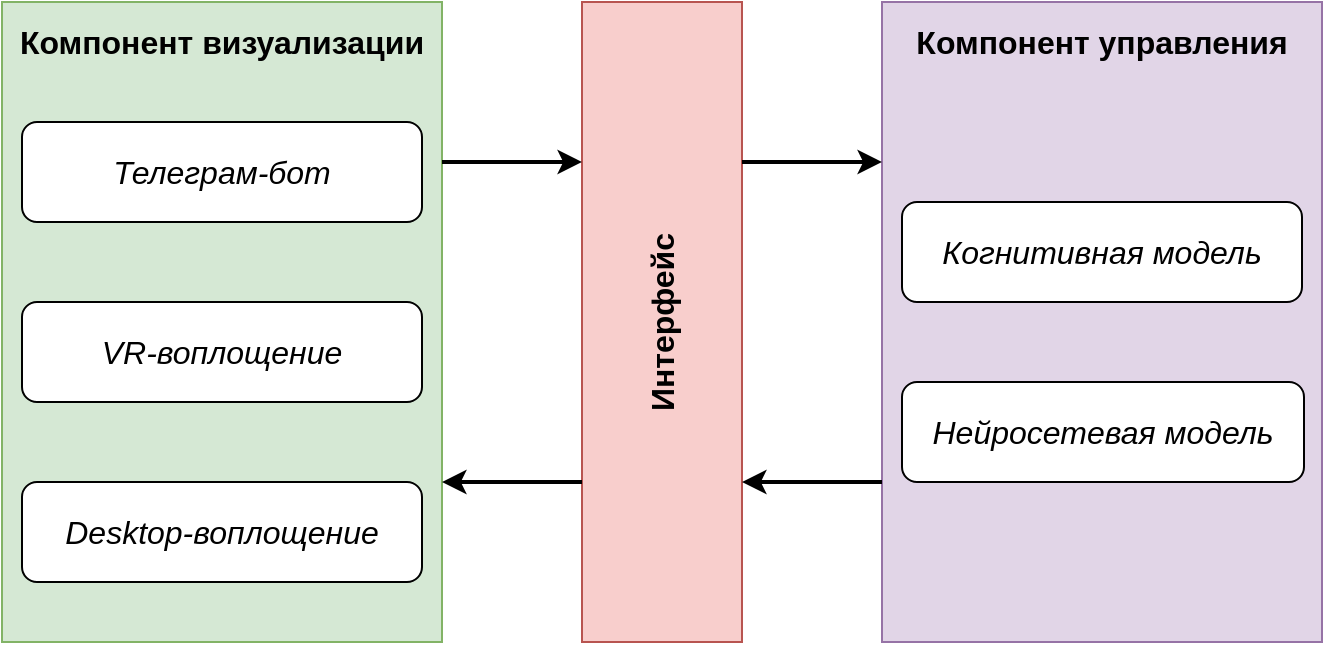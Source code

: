 <mxfile version="19.0.3" type="device" pages="6"><diagram id="XOSD3Gz-_xAG44Oi9V0I" name="Общая схема"><mxGraphModel dx="1024" dy="635" grid="1" gridSize="10" guides="1" tooltips="1" connect="1" arrows="1" fold="1" page="1" pageScale="1" pageWidth="827" pageHeight="1169" math="0" shadow="0"><root><mxCell id="0"/><mxCell id="1" parent="0"/><mxCell id="1ICCRvowxPpSH2_m0-Wj-3" value="" style="rounded=0;whiteSpace=wrap;html=1;fillColor=#e1d5e7;strokeColor=#9673a6;" parent="1" vertex="1"><mxGeometry x="526" y="100" width="220" height="320" as="geometry"/></mxCell><mxCell id="1ICCRvowxPpSH2_m0-Wj-2" value="" style="rounded=0;whiteSpace=wrap;html=1;fillColor=#d5e8d4;strokeColor=#82b366;" parent="1" vertex="1"><mxGeometry x="86" y="100" width="220" height="320" as="geometry"/></mxCell><mxCell id="1ICCRvowxPpSH2_m0-Wj-5" value="&lt;font size=&quot;1&quot; style=&quot;&quot;&gt;&lt;b style=&quot;font-size: 16px;&quot;&gt;Компонент визуализации&lt;/b&gt;&lt;/font&gt;" style="text;html=1;strokeColor=none;fillColor=none;align=center;verticalAlign=middle;whiteSpace=wrap;rounded=0;" parent="1" vertex="1"><mxGeometry x="86" y="100" width="220" height="40" as="geometry"/></mxCell><mxCell id="1ICCRvowxPpSH2_m0-Wj-4" value="&lt;b&gt;&lt;font style=&quot;font-size: 16px;&quot;&gt;Интерфейс&lt;/font&gt;&lt;/b&gt;" style="rounded=0;whiteSpace=wrap;html=1;fillColor=#f8cecc;strokeColor=#b85450;horizontal=0;" parent="1" vertex="1"><mxGeometry x="376" y="100" width="80" height="320" as="geometry"/></mxCell><mxCell id="1ICCRvowxPpSH2_m0-Wj-6" value="&lt;font size=&quot;1&quot; style=&quot;&quot;&gt;&lt;b style=&quot;font-size: 16px;&quot;&gt;Компонент управления&lt;/b&gt;&lt;/font&gt;" style="text;html=1;strokeColor=none;fillColor=none;align=center;verticalAlign=middle;whiteSpace=wrap;rounded=0;" parent="1" vertex="1"><mxGeometry x="526" y="100" width="220" height="40" as="geometry"/></mxCell><mxCell id="1ICCRvowxPpSH2_m0-Wj-8" value="&lt;i&gt;&lt;font style=&quot;font-size: 16px;&quot;&gt;Телеграм-бот&lt;/font&gt;&lt;/i&gt;" style="rounded=1;whiteSpace=wrap;html=1;fontSize=14;" parent="1" vertex="1"><mxGeometry x="96" y="160" width="200" height="50" as="geometry"/></mxCell><mxCell id="1ICCRvowxPpSH2_m0-Wj-9" value="&lt;font style=&quot;font-size: 16px;&quot;&gt;&lt;i&gt;VR-воплощение&lt;/i&gt;&lt;/font&gt;" style="rounded=1;whiteSpace=wrap;html=1;fontSize=14;" parent="1" vertex="1"><mxGeometry x="96" y="250" width="200" height="50" as="geometry"/></mxCell><mxCell id="1ICCRvowxPpSH2_m0-Wj-10" value="&lt;font style=&quot;font-size: 16px;&quot;&gt;&lt;i&gt;Desktop-воплощение&lt;/i&gt;&lt;/font&gt;" style="rounded=1;whiteSpace=wrap;html=1;fontSize=14;" parent="1" vertex="1"><mxGeometry x="96" y="340" width="200" height="50" as="geometry"/></mxCell><mxCell id="1ICCRvowxPpSH2_m0-Wj-11" value="&lt;font style=&quot;font-size: 16px;&quot;&gt;&lt;i&gt;Когнитивная модель&lt;/i&gt;&lt;/font&gt;" style="rounded=1;whiteSpace=wrap;html=1;fontSize=14;" parent="1" vertex="1"><mxGeometry x="536" y="200" width="200" height="50" as="geometry"/></mxCell><mxCell id="1ICCRvowxPpSH2_m0-Wj-12" value="&lt;font style=&quot;font-size: 16px;&quot;&gt;&lt;i&gt;Нейросетевая модель&lt;/i&gt;&lt;/font&gt;" style="rounded=1;whiteSpace=wrap;html=1;fontSize=14;" parent="1" vertex="1"><mxGeometry x="536" y="290" width="201" height="50" as="geometry"/></mxCell><mxCell id="1ICCRvowxPpSH2_m0-Wj-67" value="" style="endArrow=classic;html=1;rounded=0;fontSize=16;fontColor=#009900;exitX=1;exitY=0.25;exitDx=0;exitDy=0;entryX=0;entryY=0.25;entryDx=0;entryDy=0;strokeWidth=2;" parent="1" source="1ICCRvowxPpSH2_m0-Wj-2" target="1ICCRvowxPpSH2_m0-Wj-4" edge="1"><mxGeometry width="50" height="50" relative="1" as="geometry"><mxPoint x="306" y="360" as="sourcePoint"/><mxPoint x="356" y="310" as="targetPoint"/></mxGeometry></mxCell><mxCell id="1ICCRvowxPpSH2_m0-Wj-68" value="" style="endArrow=classic;html=1;rounded=0;fontSize=16;fontColor=#009900;exitX=1;exitY=0.25;exitDx=0;exitDy=0;entryX=0;entryY=0.25;entryDx=0;entryDy=0;strokeWidth=2;" parent="1" source="1ICCRvowxPpSH2_m0-Wj-4" target="1ICCRvowxPpSH2_m0-Wj-3" edge="1"><mxGeometry width="50" height="50" relative="1" as="geometry"><mxPoint x="442" y="184.58" as="sourcePoint"/><mxPoint x="512" y="184.58" as="targetPoint"/></mxGeometry></mxCell><mxCell id="1ICCRvowxPpSH2_m0-Wj-69" value="" style="endArrow=classic;html=1;rounded=0;fontSize=16;fontColor=#009900;entryX=1;entryY=0.75;entryDx=0;entryDy=0;exitX=0;exitY=0.75;exitDx=0;exitDy=0;strokeWidth=2;" parent="1" source="1ICCRvowxPpSH2_m0-Wj-3" target="1ICCRvowxPpSH2_m0-Wj-4" edge="1"><mxGeometry width="50" height="50" relative="1" as="geometry"><mxPoint x="306" y="360" as="sourcePoint"/><mxPoint x="356" y="310" as="targetPoint"/></mxGeometry></mxCell><mxCell id="1ICCRvowxPpSH2_m0-Wj-70" value="" style="endArrow=classic;html=1;rounded=0;fontSize=16;fontColor=#009900;exitX=0;exitY=0.75;exitDx=0;exitDy=0;entryX=1;entryY=0.75;entryDx=0;entryDy=0;strokeWidth=2;" parent="1" source="1ICCRvowxPpSH2_m0-Wj-4" target="1ICCRvowxPpSH2_m0-Wj-2" edge="1"><mxGeometry width="50" height="50" relative="1" as="geometry"><mxPoint x="306" y="360" as="sourcePoint"/><mxPoint x="356" y="310" as="targetPoint"/></mxGeometry></mxCell></root></mxGraphModel></diagram><diagram id="Qof0dI_jAfb-2-zwaqfP" name="Структурная схема"><mxGraphModel dx="1024" dy="-534" grid="1" gridSize="10" guides="1" tooltips="1" connect="1" arrows="1" fold="1" page="1" pageScale="1" pageWidth="827" pageHeight="1169" math="0" shadow="0"><root><mxCell id="0"/><mxCell id="1" parent="0"/><mxCell id="E6iX7FCzvESYTQkL0_1A-1" value="" style="rounded=0;whiteSpace=wrap;html=1;fontSize=14;fontColor=#000000;strokeColor=#FF3333;strokeWidth=2;fillColor=none;dashed=1;" parent="1" vertex="1"><mxGeometry x="66" y="1451" width="370" height="100" as="geometry"/></mxCell><mxCell id="E6iX7FCzvESYTQkL0_1A-2" value="" style="rounded=0;whiteSpace=wrap;html=1;fontSize=14;fillColor=none;dashed=1;strokeWidth=2;strokeColor=#3333FF;" parent="1" vertex="1"><mxGeometry x="106" y="1281" width="660" height="100" as="geometry"/></mxCell><mxCell id="E6iX7FCzvESYTQkL0_1A-3" value="Классификатор &quot;заселение/свободная тема&quot;" style="rounded=0;whiteSpace=wrap;html=1;fontSize=14;fillColor=#dae8fc;strokeColor=#6c8ebf;" parent="1" vertex="1"><mxGeometry x="136" y="1301" width="120" height="60" as="geometry"/></mxCell><mxCell id="E6iX7FCzvESYTQkL0_1A-4" value="Классификация намерений (регулярные выражения)" style="rounded=0;whiteSpace=wrap;html=1;fontSize=14;fillColor=#dae8fc;strokeColor=#6c8ebf;" parent="1" vertex="1"><mxGeometry x="336" y="1301" width="160" height="60" as="geometry"/></mxCell><mxCell id="E6iX7FCzvESYTQkL0_1A-5" value="Классификация намерений (нейросетевая)" style="rounded=0;whiteSpace=wrap;html=1;fontSize=14;fillColor=#dae8fc;strokeColor=#6c8ebf;" parent="1" vertex="1"><mxGeometry x="576" y="1301" width="160" height="60" as="geometry"/></mxCell><mxCell id="E6iX7FCzvESYTQkL0_1A-6" value="Компонент управления диалогом" style="rounded=0;whiteSpace=wrap;html=1;fontSize=14;fillColor=#d5e8d4;strokeColor=#82b366;" parent="1" vertex="1"><mxGeometry x="486" y="1471" width="120" height="60" as="geometry"/></mxCell><mxCell id="E6iX7FCzvESYTQkL0_1A-7" value="Генерация ответа пользователя на свободную тему" style="rounded=0;whiteSpace=wrap;html=1;fontSize=14;fillColor=#f8cecc;strokeColor=#b85450;" parent="1" vertex="1"><mxGeometry x="136" y="1471" width="120" height="60" as="geometry"/></mxCell><mxCell id="E6iX7FCzvESYTQkL0_1A-8" value="Пост-обработка реплики" style="rounded=0;whiteSpace=wrap;html=1;fontSize=14;" parent="1" vertex="1"><mxGeometry x="286" y="1621" width="120" height="60" as="geometry"/></mxCell><mxCell id="E6iX7FCzvESYTQkL0_1A-9" value="" style="endArrow=classic;html=1;rounded=0;fontSize=14;entryX=0.5;entryY=0;entryDx=0;entryDy=0;startArrow=none;" parent="1" target="E6iX7FCzvESYTQkL0_1A-3" edge="1"><mxGeometry width="50" height="50" relative="1" as="geometry"><mxPoint x="196" y="1251" as="sourcePoint"/><mxPoint x="226" y="1181" as="targetPoint"/></mxGeometry></mxCell><mxCell id="E6iX7FCzvESYTQkL0_1A-10" value="" style="endArrow=classic;html=1;rounded=0;fontSize=14;exitX=1;exitY=0.5;exitDx=0;exitDy=0;entryX=0;entryY=0.5;entryDx=0;entryDy=0;" parent="1" source="E6iX7FCzvESYTQkL0_1A-3" target="E6iX7FCzvESYTQkL0_1A-4" edge="1"><mxGeometry width="50" height="50" relative="1" as="geometry"><mxPoint x="406" y="1421" as="sourcePoint"/><mxPoint x="456" y="1371" as="targetPoint"/></mxGeometry></mxCell><mxCell id="E6iX7FCzvESYTQkL0_1A-11" value="" style="endArrow=classic;html=1;rounded=0;fontSize=14;entryX=0;entryY=0.5;entryDx=0;entryDy=0;exitX=1;exitY=0.5;exitDx=0;exitDy=0;" parent="1" source="E6iX7FCzvESYTQkL0_1A-4" target="E6iX7FCzvESYTQkL0_1A-5" edge="1"><mxGeometry width="50" height="50" relative="1" as="geometry"><mxPoint x="406" y="1421" as="sourcePoint"/><mxPoint x="456" y="1371" as="targetPoint"/></mxGeometry></mxCell><mxCell id="E6iX7FCzvESYTQkL0_1A-12" value="Генерация ответа пользователя о заселении" style="rounded=0;whiteSpace=wrap;html=1;fontSize=14;fillColor=#f8cecc;strokeColor=#b85450;" parent="1" vertex="1"><mxGeometry x="286" y="1471" width="120" height="60" as="geometry"/></mxCell><mxCell id="E6iX7FCzvESYTQkL0_1A-13" value="" style="endArrow=classic;html=1;rounded=0;fontSize=14;exitX=0.5;exitY=1;exitDx=0;exitDy=0;entryX=0.5;entryY=0;entryDx=0;entryDy=0;" parent="1" source="E6iX7FCzvESYTQkL0_1A-3" target="E6iX7FCzvESYTQkL0_1A-7" edge="1"><mxGeometry width="50" height="50" relative="1" as="geometry"><mxPoint x="406" y="1471" as="sourcePoint"/><mxPoint x="456" y="1421" as="targetPoint"/></mxGeometry></mxCell><mxCell id="E6iX7FCzvESYTQkL0_1A-14" value="" style="endArrow=classic;html=1;rounded=0;fontSize=14;exitX=0.5;exitY=1;exitDx=0;exitDy=0;entryX=0.25;entryY=0;entryDx=0;entryDy=0;" parent="1" source="E6iX7FCzvESYTQkL0_1A-4" target="E6iX7FCzvESYTQkL0_1A-6" edge="1"><mxGeometry width="50" height="50" relative="1" as="geometry"><mxPoint x="406" y="1471" as="sourcePoint"/><mxPoint x="456" y="1421" as="targetPoint"/><Array as="points"><mxPoint x="416" y="1411"/><mxPoint x="516" y="1411"/></Array></mxGeometry></mxCell><mxCell id="E6iX7FCzvESYTQkL0_1A-15" value="" style="endArrow=classic;html=1;rounded=0;fontSize=14;exitX=0.5;exitY=1;exitDx=0;exitDy=0;entryX=0.75;entryY=0;entryDx=0;entryDy=0;" parent="1" source="E6iX7FCzvESYTQkL0_1A-5" target="E6iX7FCzvESYTQkL0_1A-6" edge="1"><mxGeometry width="50" height="50" relative="1" as="geometry"><mxPoint x="406" y="1471" as="sourcePoint"/><mxPoint x="456" y="1421" as="targetPoint"/><Array as="points"><mxPoint x="656" y="1411"/><mxPoint x="576" y="1411"/></Array></mxGeometry></mxCell><mxCell id="E6iX7FCzvESYTQkL0_1A-16" value="&lt;font color=&quot;#6666ff&quot;&gt;Классификация реплики&lt;/font&gt;" style="text;html=1;strokeColor=none;fillColor=none;align=center;verticalAlign=middle;whiteSpace=wrap;rounded=0;dashed=1;fontSize=14;" parent="1" vertex="1"><mxGeometry x="596" y="1251" width="170" height="30" as="geometry"/></mxCell><mxCell id="E6iX7FCzvESYTQkL0_1A-17" value="&lt;font color=&quot;#000000&quot;&gt;Реплика пользователя&lt;/font&gt;" style="rounded=0;whiteSpace=wrap;html=1;fontSize=14;fontColor=#6666FF;strokeColor=#000000;strokeWidth=1;fillColor=default;" parent="1" vertex="1"><mxGeometry x="136" y="1211" width="120" height="40" as="geometry"/></mxCell><mxCell id="E6iX7FCzvESYTQkL0_1A-18" value="" style="endArrow=classic;html=1;rounded=0;fontSize=14;fontColor=#000000;exitX=0;exitY=0.5;exitDx=0;exitDy=0;entryX=0;entryY=0.5;entryDx=0;entryDy=0;" parent="1" source="E6iX7FCzvESYTQkL0_1A-17" target="E6iX7FCzvESYTQkL0_1A-7" edge="1"><mxGeometry width="50" height="50" relative="1" as="geometry"><mxPoint x="406" y="1481" as="sourcePoint"/><mxPoint x="456" y="1431" as="targetPoint"/><Array as="points"><mxPoint x="36" y="1231"/><mxPoint x="36" y="1501"/></Array></mxGeometry></mxCell><mxCell id="E6iX7FCzvESYTQkL0_1A-19" value="Реплика регистратора" style="rounded=0;whiteSpace=wrap;html=1;fontSize=14;" parent="1" vertex="1"><mxGeometry x="486" y="1621" width="120" height="60" as="geometry"/></mxCell><mxCell id="E6iX7FCzvESYTQkL0_1A-20" value="" style="endArrow=classic;html=1;rounded=0;fontSize=14;fontColor=#000000;exitX=0.5;exitY=1;exitDx=0;exitDy=0;entryX=0.5;entryY=0;entryDx=0;entryDy=0;" parent="1" source="E6iX7FCzvESYTQkL0_1A-6" target="E6iX7FCzvESYTQkL0_1A-19" edge="1"><mxGeometry width="50" height="50" relative="1" as="geometry"><mxPoint x="406" y="1481" as="sourcePoint"/><mxPoint x="456" y="1431" as="targetPoint"/></mxGeometry></mxCell><mxCell id="E6iX7FCzvESYTQkL0_1A-21" value="" style="endArrow=classic;html=1;rounded=0;fontSize=14;fontColor=#000000;entryX=0.5;entryY=0;entryDx=0;entryDy=0;" parent="1" target="E6iX7FCzvESYTQkL0_1A-12" edge="1"><mxGeometry width="50" height="50" relative="1" as="geometry"><mxPoint x="36" y="1411" as="sourcePoint"/><mxPoint x="456" y="1431" as="targetPoint"/><Array as="points"><mxPoint x="346" y="1411"/></Array></mxGeometry></mxCell><mxCell id="E6iX7FCzvESYTQkL0_1A-22" value="" style="endArrow=classic;html=1;rounded=0;fontSize=14;fontColor=#000000;exitX=0;exitY=0.5;exitDx=0;exitDy=0;entryX=1;entryY=0.5;entryDx=0;entryDy=0;" parent="1" source="E6iX7FCzvESYTQkL0_1A-6" target="E6iX7FCzvESYTQkL0_1A-12" edge="1"><mxGeometry width="50" height="50" relative="1" as="geometry"><mxPoint x="406" y="1481" as="sourcePoint"/><mxPoint x="456" y="1431" as="targetPoint"/></mxGeometry></mxCell><mxCell id="E6iX7FCzvESYTQkL0_1A-23" value="" style="endArrow=classic;html=1;rounded=0;fontSize=14;fontColor=#000000;exitX=0.5;exitY=1;exitDx=0;exitDy=0;entryX=0.5;entryY=0;entryDx=0;entryDy=0;" parent="1" source="E6iX7FCzvESYTQkL0_1A-12" target="E6iX7FCzvESYTQkL0_1A-8" edge="1"><mxGeometry width="50" height="50" relative="1" as="geometry"><mxPoint x="406" y="1481" as="sourcePoint"/><mxPoint x="456" y="1431" as="targetPoint"/><Array as="points"><mxPoint x="346" y="1551"/></Array></mxGeometry></mxCell><mxCell id="E6iX7FCzvESYTQkL0_1A-24" value="" style="endArrow=classic;html=1;rounded=0;fontSize=14;fontColor=#000000;exitX=0.5;exitY=1;exitDx=0;exitDy=0;entryX=0.25;entryY=0;entryDx=0;entryDy=0;" parent="1" source="E6iX7FCzvESYTQkL0_1A-7" target="E6iX7FCzvESYTQkL0_1A-8" edge="1"><mxGeometry width="50" height="50" relative="1" as="geometry"><mxPoint x="406" y="1481" as="sourcePoint"/><mxPoint x="456" y="1431" as="targetPoint"/><Array as="points"><mxPoint x="196" y="1581"/><mxPoint x="316" y="1581"/></Array></mxGeometry></mxCell><mxCell id="E6iX7FCzvESYTQkL0_1A-25" value="" style="endArrow=classic;html=1;rounded=0;fontSize=14;fontColor=#000000;exitX=1;exitY=0.5;exitDx=0;exitDy=0;entryX=0;entryY=0.5;entryDx=0;entryDy=0;" parent="1" source="E6iX7FCzvESYTQkL0_1A-8" target="E6iX7FCzvESYTQkL0_1A-19" edge="1"><mxGeometry width="50" height="50" relative="1" as="geometry"><mxPoint x="406" y="1481" as="sourcePoint"/><mxPoint x="456" y="1431" as="targetPoint"/></mxGeometry></mxCell><mxCell id="E6iX7FCzvESYTQkL0_1A-26" value="&lt;font color=&quot;#ff3333&quot;&gt;Генерация ответа&lt;/font&gt;" style="text;html=1;strokeColor=none;fillColor=none;align=center;verticalAlign=middle;whiteSpace=wrap;rounded=0;dashed=1;fontSize=14;fontColor=#000000;" parent="1" vertex="1"><mxGeometry x="66" y="1421" width="120" height="30" as="geometry"/></mxCell><mxCell id="E6iX7FCzvESYTQkL0_1A-27" value="" style="rounded=0;whiteSpace=wrap;html=1;dashed=1;fontSize=14;fontColor=#FF3333;strokeColor=#00CC00;strokeWidth=2;fillColor=none;" parent="1" vertex="1"><mxGeometry x="456" y="1451" width="270" height="100" as="geometry"/></mxCell><mxCell id="E6iX7FCzvESYTQkL0_1A-28" value="&lt;font color=&quot;#009900&quot;&gt;Управление диалогом&lt;/font&gt;" style="text;html=1;strokeColor=none;fillColor=none;align=center;verticalAlign=middle;whiteSpace=wrap;rounded=0;dashed=1;fontSize=14;fontColor=#FF3333;" parent="1" vertex="1"><mxGeometry x="576" y="1421" width="150" height="30" as="geometry"/></mxCell></root></mxGraphModel></diagram><diagram id="5PeUCaI21N1F2wmQlZyI" name="UML Структурная схема"><mxGraphModel dx="1280" dy="794" grid="1" gridSize="10" guides="1" tooltips="1" connect="1" arrows="1" fold="1" page="1" pageScale="1" pageWidth="827" pageHeight="1169" math="0" shadow="0"><root><mxCell id="0"/><mxCell id="1" parent="0"/><mxCell id="f7ZqC67zX0EKqlnxv5CN-13" value="" style="html=1;dropTarget=0;strokeColor=#000000;fillColor=#E8EFFC;opacity=50;" vertex="1" parent="1"><mxGeometry x="154" y="230" width="660" height="230" as="geometry"/></mxCell><mxCell id="f7ZqC67zX0EKqlnxv5CN-14" value="" style="shape=module;jettyWidth=8;jettyHeight=4;" vertex="1" parent="f7ZqC67zX0EKqlnxv5CN-13"><mxGeometry x="1" width="20" height="20" relative="1" as="geometry"><mxPoint x="-27" y="7" as="offset"/></mxGeometry></mxCell><mxCell id="f7ZqC67zX0EKqlnxv5CN-15" value="&lt;b&gt;&lt;font style=&quot;font-size: 15px;&quot;&gt;Классификатор реплики&lt;/font&gt;&lt;/b&gt;" style="text;html=1;strokeColor=none;fillColor=none;align=center;verticalAlign=middle;whiteSpace=wrap;rounded=0;opacity=0;" vertex="1" parent="1"><mxGeometry x="154" y="230" width="660" height="30" as="geometry"/></mxCell><mxCell id="f7ZqC67zX0EKqlnxv5CN-16" value="&lt;b style=&quot;font-size: 14px;&quot;&gt;Классификатор &lt;br&gt;намерений&lt;br&gt;(нейросетевой)&lt;/b&gt;" style="html=1;dropTarget=0;fillColor=#FFFFFF;strokeColor=#000000;" vertex="1" parent="1"><mxGeometry x="604" y="310" width="180" height="100" as="geometry"/></mxCell><mxCell id="f7ZqC67zX0EKqlnxv5CN-17" value="" style="shape=module;jettyWidth=8;jettyHeight=4;" vertex="1" parent="f7ZqC67zX0EKqlnxv5CN-16"><mxGeometry x="1" width="20" height="20" relative="1" as="geometry"><mxPoint x="-27" y="7" as="offset"/></mxGeometry></mxCell><mxCell id="f7ZqC67zX0EKqlnxv5CN-18" value="&lt;b style=&quot;font-size: 14px;&quot;&gt;Классификатор &lt;br&gt;намерений&lt;br&gt;(регулярные выражения)&lt;/b&gt;" style="html=1;dropTarget=0;fillColor=#FFFFFF;strokeColor=#000000;" vertex="1" parent="1"><mxGeometry x="394" y="310" width="180" height="100" as="geometry"/></mxCell><mxCell id="f7ZqC67zX0EKqlnxv5CN-19" value="" style="shape=module;jettyWidth=8;jettyHeight=4;" vertex="1" parent="f7ZqC67zX0EKqlnxv5CN-18"><mxGeometry x="1" width="20" height="20" relative="1" as="geometry"><mxPoint x="-27" y="7" as="offset"/></mxGeometry></mxCell><mxCell id="f7ZqC67zX0EKqlnxv5CN-20" value="&lt;b style=&quot;font-size: 15px;&quot;&gt;Компонент&lt;br&gt;управления &lt;br&gt;диалогом&lt;/b&gt;" style="html=1;dropTarget=0;fillColor=#d5e8d4;strokeColor=#000000;" vertex="1" parent="1"><mxGeometry x="154" y="490" width="146" height="90" as="geometry"/></mxCell><mxCell id="f7ZqC67zX0EKqlnxv5CN-21" value="" style="shape=module;jettyWidth=8;jettyHeight=4;" vertex="1" parent="f7ZqC67zX0EKqlnxv5CN-20"><mxGeometry x="1" width="20" height="20" relative="1" as="geometry"><mxPoint x="-27" y="7" as="offset"/></mxGeometry></mxCell><mxCell id="f7ZqC67zX0EKqlnxv5CN-22" value="&lt;b style=&quot;font-size: 14px;&quot;&gt;Классификатор &lt;br&gt;намерений&lt;br&gt;(заселение в отель/&lt;br&gt;свободная тема)&lt;/b&gt;" style="html=1;dropTarget=0;fillColor=default;strokeColor=#000000;" vertex="1" parent="1"><mxGeometry x="184" y="310" width="180" height="100" as="geometry"/></mxCell><mxCell id="f7ZqC67zX0EKqlnxv5CN-23" value="" style="shape=module;jettyWidth=8;jettyHeight=4;" vertex="1" parent="f7ZqC67zX0EKqlnxv5CN-22"><mxGeometry x="1" width="20" height="20" relative="1" as="geometry"><mxPoint x="-27" y="7" as="offset"/></mxGeometry></mxCell><mxCell id="f7ZqC67zX0EKqlnxv5CN-24" value="" style="rounded=0;whiteSpace=wrap;html=1;" vertex="1" parent="1"><mxGeometry x="134" y="260" width="40" height="20" as="geometry"/></mxCell><mxCell id="f7ZqC67zX0EKqlnxv5CN-25" value="" style="ellipse;whiteSpace=wrap;html=1;aspect=fixed;" vertex="1" parent="1"><mxGeometry x="14" y="263" width="15" height="15" as="geometry"/></mxCell><mxCell id="f7ZqC67zX0EKqlnxv5CN-26" value="" style="endArrow=none;html=1;rounded=0;exitX=1;exitY=0.5;exitDx=0;exitDy=0;entryX=0;entryY=0.5;entryDx=0;entryDy=0;" edge="1" parent="1" source="f7ZqC67zX0EKqlnxv5CN-25" target="f7ZqC67zX0EKqlnxv5CN-24"><mxGeometry width="50" height="50" relative="1" as="geometry"><mxPoint x="454" y="420" as="sourcePoint"/><mxPoint x="504" y="370" as="targetPoint"/><Array as="points"><mxPoint x="64" y="270"/></Array></mxGeometry></mxCell><mxCell id="f7ZqC67zX0EKqlnxv5CN-27" value="&lt;b&gt;&lt;font style=&quot;font-size: 15px;&quot;&gt;Реплика пользователя&lt;/font&gt;&lt;/b&gt;" style="text;html=1;strokeColor=none;fillColor=none;align=center;verticalAlign=middle;whiteSpace=wrap;rounded=0;" vertex="1" parent="1"><mxGeometry x="54" y="230" width="60" height="30" as="geometry"/></mxCell><mxCell id="f7ZqC67zX0EKqlnxv5CN-28" value="" style="rounded=0;orthogonalLoop=1;jettySize=auto;html=1;endArrow=none;endFill=0;sketch=0;sourcePerimeterSpacing=0;targetPerimeterSpacing=0;exitX=0.5;exitY=0;exitDx=0;exitDy=0;" edge="1" parent="1" source="f7ZqC67zX0EKqlnxv5CN-22" target="f7ZqC67zX0EKqlnxv5CN-30"><mxGeometry relative="1" as="geometry"><mxPoint x="274" y="275" as="sourcePoint"/><mxPoint x="234" y="290" as="targetPoint"/></mxGeometry></mxCell><mxCell id="f7ZqC67zX0EKqlnxv5CN-30" value="" style="ellipse;whiteSpace=wrap;html=1;align=center;aspect=fixed;resizable=0;points=[];outlineConnect=0;sketch=0;" vertex="1" parent="1"><mxGeometry x="269" y="290" width="10" height="10" as="geometry"/></mxCell><mxCell id="f7ZqC67zX0EKqlnxv5CN-31" value="" style="rounded=0;orthogonalLoop=1;jettySize=auto;html=1;endArrow=none;endFill=0;sketch=0;sourcePerimeterSpacing=0;targetPerimeterSpacing=0;exitX=0.5;exitY=0;exitDx=0;exitDy=0;" edge="1" parent="1" source="f7ZqC67zX0EKqlnxv5CN-18" target="f7ZqC67zX0EKqlnxv5CN-32"><mxGeometry relative="1" as="geometry"><mxPoint x="482" y="340" as="sourcePoint"/></mxGeometry></mxCell><mxCell id="f7ZqC67zX0EKqlnxv5CN-32" value="" style="ellipse;whiteSpace=wrap;html=1;align=center;aspect=fixed;resizable=0;points=[];outlineConnect=0;sketch=0;" vertex="1" parent="1"><mxGeometry x="479" y="290" width="10" height="10" as="geometry"/></mxCell><mxCell id="f7ZqC67zX0EKqlnxv5CN-34" value="" style="rounded=0;orthogonalLoop=1;jettySize=auto;html=1;endArrow=none;endFill=0;sketch=0;sourcePerimeterSpacing=0;targetPerimeterSpacing=0;exitX=0.5;exitY=0;exitDx=0;exitDy=0;" edge="1" parent="1" source="f7ZqC67zX0EKqlnxv5CN-16" target="f7ZqC67zX0EKqlnxv5CN-36"><mxGeometry relative="1" as="geometry"><mxPoint x="644" y="255" as="sourcePoint"/></mxGeometry></mxCell><mxCell id="f7ZqC67zX0EKqlnxv5CN-36" value="" style="ellipse;whiteSpace=wrap;html=1;align=center;aspect=fixed;resizable=0;points=[];outlineConnect=0;sketch=0;" vertex="1" parent="1"><mxGeometry x="689" y="290" width="10" height="10" as="geometry"/></mxCell><mxCell id="f7ZqC67zX0EKqlnxv5CN-38" value="" style="rounded=0;orthogonalLoop=1;jettySize=auto;html=1;endArrow=halfCircle;endFill=0;entryX=0.5;entryY=0.5;endSize=6;strokeWidth=1;sketch=0;exitX=0.5;exitY=1;exitDx=0;exitDy=0;" edge="1" parent="1" source="f7ZqC67zX0EKqlnxv5CN-22"><mxGeometry relative="1" as="geometry"><mxPoint x="424" y="485" as="sourcePoint"/><Array as="points"><mxPoint x="274" y="440"/></Array><mxPoint x="219" y="440" as="targetPoint"/></mxGeometry></mxCell><mxCell id="f7ZqC67zX0EKqlnxv5CN-40" value="" style="endArrow=none;html=1;rounded=0;entryX=0.5;entryY=1;entryDx=0;entryDy=0;" edge="1" parent="1" target="f7ZqC67zX0EKqlnxv5CN-18"><mxGeometry width="50" height="50" relative="1" as="geometry"><mxPoint x="274.0" y="440" as="sourcePoint"/><mxPoint x="434" y="460" as="targetPoint"/><Array as="points"><mxPoint x="484" y="440"/></Array></mxGeometry></mxCell><mxCell id="f7ZqC67zX0EKqlnxv5CN-41" value="" style="endArrow=none;html=1;rounded=0;entryX=0.5;entryY=1;entryDx=0;entryDy=0;" edge="1" parent="1" target="f7ZqC67zX0EKqlnxv5CN-16"><mxGeometry width="50" height="50" relative="1" as="geometry"><mxPoint x="484.0" y="440" as="sourcePoint"/><mxPoint x="504" y="410" as="targetPoint"/><Array as="points"><mxPoint x="694" y="440"/></Array></mxGeometry></mxCell><mxCell id="f7ZqC67zX0EKqlnxv5CN-42" value="" style="rounded=0;whiteSpace=wrap;html=1;" vertex="1" parent="1"><mxGeometry x="134" y="430" width="40" height="20" as="geometry"/></mxCell><mxCell id="f7ZqC67zX0EKqlnxv5CN-43" value="" style="rounded=0;orthogonalLoop=1;jettySize=auto;html=1;endArrow=none;endFill=0;sketch=0;sourcePerimeterSpacing=0;targetPerimeterSpacing=0;exitX=0;exitY=0.25;exitDx=0;exitDy=0;" edge="1" parent="1" source="f7ZqC67zX0EKqlnxv5CN-20" target="f7ZqC67zX0EKqlnxv5CN-45"><mxGeometry relative="1" as="geometry"><mxPoint x="134" y="510" as="sourcePoint"/><Array as="points"><mxPoint x="109" y="513"/></Array></mxGeometry></mxCell><mxCell id="f7ZqC67zX0EKqlnxv5CN-44" value="" style="rounded=0;orthogonalLoop=1;jettySize=auto;html=1;endArrow=halfCircle;endFill=0;entryX=0.5;entryY=0.5;endSize=6;strokeWidth=1;sketch=0;exitX=0;exitY=0.5;exitDx=0;exitDy=0;" edge="1" parent="1" source="f7ZqC67zX0EKqlnxv5CN-42" target="f7ZqC67zX0EKqlnxv5CN-45"><mxGeometry relative="1" as="geometry"><mxPoint x="129" y="465" as="sourcePoint"/><Array as="points"><mxPoint x="109" y="440"/></Array></mxGeometry></mxCell><mxCell id="f7ZqC67zX0EKqlnxv5CN-45" value="" style="ellipse;whiteSpace=wrap;html=1;align=center;aspect=fixed;resizable=0;points=[];outlineConnect=0;sketch=0;opacity=90;" vertex="1" parent="1"><mxGeometry x="104" y="470" width="10" height="10" as="geometry"/></mxCell><mxCell id="f7ZqC67zX0EKqlnxv5CN-46" value="" style="rounded=0;orthogonalLoop=1;jettySize=auto;html=1;endArrow=none;endFill=0;sketch=0;sourcePerimeterSpacing=0;targetPerimeterSpacing=0;exitX=0;exitY=0.25;exitDx=0;exitDy=0;" edge="1" parent="1" source="f7ZqC67zX0EKqlnxv5CN-75" target="f7ZqC67zX0EKqlnxv5CN-48"><mxGeometry relative="1" as="geometry"><mxPoint x="134" y="630" as="sourcePoint"/><Array as="points"><mxPoint x="109" y="638"/></Array></mxGeometry></mxCell><mxCell id="f7ZqC67zX0EKqlnxv5CN-47" value="" style="rounded=0;orthogonalLoop=1;jettySize=auto;html=1;endArrow=halfCircle;endFill=0;entryX=0.5;entryY=0.5;endSize=6;strokeWidth=1;sketch=0;exitX=0;exitY=0.75;exitDx=0;exitDy=0;" edge="1" parent="1" source="f7ZqC67zX0EKqlnxv5CN-20" target="f7ZqC67zX0EKqlnxv5CN-48"><mxGeometry relative="1" as="geometry"><mxPoint x="134" y="560" as="sourcePoint"/><Array as="points"><mxPoint x="109" y="558"/></Array></mxGeometry></mxCell><mxCell id="f7ZqC67zX0EKqlnxv5CN-48" value="" style="ellipse;whiteSpace=wrap;html=1;align=center;aspect=fixed;resizable=0;points=[];outlineConnect=0;sketch=0;opacity=90;" vertex="1" parent="1"><mxGeometry x="104" y="590" width="10" height="10" as="geometry"/></mxCell><mxCell id="f7ZqC67zX0EKqlnxv5CN-49" value="" style="endArrow=none;html=1;rounded=0;exitX=0;exitY=0.75;exitDx=0;exitDy=0;" edge="1" parent="1" source="f7ZqC67zX0EKqlnxv5CN-75"><mxGeometry width="50" height="50" relative="1" as="geometry"><mxPoint x="134" y="700" as="sourcePoint"/><mxPoint x="64.0" y="270" as="targetPoint"/><Array as="points"><mxPoint x="64" y="693"/></Array></mxGeometry></mxCell><mxCell id="f7ZqC67zX0EKqlnxv5CN-50" value="" style="rounded=0;orthogonalLoop=1;jettySize=auto;html=1;endArrow=none;endFill=0;sketch=0;sourcePerimeterSpacing=0;targetPerimeterSpacing=0;exitX=0;exitY=0.5;exitDx=0;exitDy=0;" edge="1" parent="1" source="f7ZqC67zX0EKqlnxv5CN-65" target="f7ZqC67zX0EKqlnxv5CN-52"><mxGeometry relative="1" as="geometry"><mxPoint x="394" y="745" as="sourcePoint"/><Array as="points"><mxPoint x="329" y="530"/><mxPoint x="329" y="550"/></Array></mxGeometry></mxCell><mxCell id="f7ZqC67zX0EKqlnxv5CN-51" value="" style="rounded=0;orthogonalLoop=1;jettySize=auto;html=1;endArrow=halfCircle;endFill=0;entryX=0.5;entryY=0.5;endSize=6;strokeWidth=1;sketch=0;exitX=1;exitY=0.75;exitDx=0;exitDy=0;" edge="1" parent="1" source="f7ZqC67zX0EKqlnxv5CN-75" target="f7ZqC67zX0EKqlnxv5CN-52"><mxGeometry relative="1" as="geometry"><mxPoint x="304" y="700" as="sourcePoint"/><Array as="points"><mxPoint x="329" y="693"/></Array></mxGeometry></mxCell><mxCell id="f7ZqC67zX0EKqlnxv5CN-52" value="" style="ellipse;whiteSpace=wrap;html=1;align=center;aspect=fixed;resizable=0;points=[];outlineConnect=0;sketch=0;strokeColor=#000000;fillColor=none;" vertex="1" parent="1"><mxGeometry x="324" y="590" width="10" height="10" as="geometry"/></mxCell><mxCell id="f7ZqC67zX0EKqlnxv5CN-53" value="" style="group" vertex="1" connectable="0" parent="1"><mxGeometry x="364" y="490" width="450" height="240" as="geometry"/></mxCell><mxCell id="f7ZqC67zX0EKqlnxv5CN-54" value="" style="html=1;dropTarget=0;strokeColor=#000000;fillColor=#f8cecc;opacity=50;" vertex="1" parent="f7ZqC67zX0EKqlnxv5CN-53"><mxGeometry x="20" width="430" height="230" as="geometry"/></mxCell><mxCell id="f7ZqC67zX0EKqlnxv5CN-55" value="" style="shape=module;jettyWidth=8;jettyHeight=4;" vertex="1" parent="f7ZqC67zX0EKqlnxv5CN-54"><mxGeometry x="1" width="20" height="20" relative="1" as="geometry"><mxPoint x="-27" y="7" as="offset"/></mxGeometry></mxCell><mxCell id="f7ZqC67zX0EKqlnxv5CN-56" value="&lt;b style=&quot;font-size: 14px;&quot;&gt;Генератор ответа &lt;br&gt;пользователя на &lt;br&gt;свободную тему&lt;/b&gt;" style="html=1;dropTarget=0;" vertex="1" parent="f7ZqC67zX0EKqlnxv5CN-53"><mxGeometry x="50" y="80" width="180" height="80" as="geometry"/></mxCell><mxCell id="f7ZqC67zX0EKqlnxv5CN-57" value="" style="shape=module;jettyWidth=8;jettyHeight=4;" vertex="1" parent="f7ZqC67zX0EKqlnxv5CN-56"><mxGeometry x="1" width="20" height="20" relative="1" as="geometry"><mxPoint x="-27" y="7" as="offset"/></mxGeometry></mxCell><mxCell id="f7ZqC67zX0EKqlnxv5CN-58" value="&lt;b style=&quot;font-size: 14px;&quot;&gt;Генератор ответа &lt;br&gt;пользователя о &lt;br&gt;заселении в отель&lt;/b&gt;" style="html=1;dropTarget=0;" vertex="1" parent="f7ZqC67zX0EKqlnxv5CN-53"><mxGeometry x="260" y="80" width="180" height="80" as="geometry"/></mxCell><mxCell id="f7ZqC67zX0EKqlnxv5CN-59" value="" style="shape=module;jettyWidth=8;jettyHeight=4;" vertex="1" parent="f7ZqC67zX0EKqlnxv5CN-58"><mxGeometry x="1" width="20" height="20" relative="1" as="geometry"><mxPoint x="-27" y="7" as="offset"/></mxGeometry></mxCell><mxCell id="f7ZqC67zX0EKqlnxv5CN-60" value="" style="rounded=0;orthogonalLoop=1;jettySize=auto;html=1;endArrow=none;endFill=0;sketch=0;sourcePerimeterSpacing=0;targetPerimeterSpacing=0;exitX=0.5;exitY=0;exitDx=0;exitDy=0;" edge="1" parent="f7ZqC67zX0EKqlnxv5CN-53" source="f7ZqC67zX0EKqlnxv5CN-56" target="f7ZqC67zX0EKqlnxv5CN-61"><mxGeometry relative="1" as="geometry"><mxPoint x="-5" y="55" as="sourcePoint"/></mxGeometry></mxCell><mxCell id="f7ZqC67zX0EKqlnxv5CN-61" value="" style="ellipse;whiteSpace=wrap;html=1;align=center;aspect=fixed;resizable=0;points=[];outlineConnect=0;sketch=0;strokeColor=#000000;fillColor=#FFFFFF;" vertex="1" parent="f7ZqC67zX0EKqlnxv5CN-53"><mxGeometry x="135" y="60" width="10" height="10" as="geometry"/></mxCell><mxCell id="f7ZqC67zX0EKqlnxv5CN-62" value="" style="rounded=0;orthogonalLoop=1;jettySize=auto;html=1;endArrow=none;endFill=0;sketch=0;sourcePerimeterSpacing=0;targetPerimeterSpacing=0;exitX=0.5;exitY=0;exitDx=0;exitDy=0;" edge="1" parent="f7ZqC67zX0EKqlnxv5CN-53" source="f7ZqC67zX0EKqlnxv5CN-58" target="f7ZqC67zX0EKqlnxv5CN-64"><mxGeometry relative="1" as="geometry"><mxPoint x="310" y="65" as="sourcePoint"/></mxGeometry></mxCell><mxCell id="f7ZqC67zX0EKqlnxv5CN-64" value="" style="ellipse;whiteSpace=wrap;html=1;align=center;aspect=fixed;resizable=0;points=[];outlineConnect=0;sketch=0;strokeColor=#000000;fillColor=#FFFFFF;" vertex="1" parent="f7ZqC67zX0EKqlnxv5CN-53"><mxGeometry x="345" y="60" width="10" height="10" as="geometry"/></mxCell><mxCell id="f7ZqC67zX0EKqlnxv5CN-65" value="" style="rounded=0;whiteSpace=wrap;html=1;" vertex="1" parent="f7ZqC67zX0EKqlnxv5CN-53"><mxGeometry y="30" width="40" height="20" as="geometry"/></mxCell><mxCell id="f7ZqC67zX0EKqlnxv5CN-67" value="" style="rounded=0;orthogonalLoop=1;jettySize=auto;html=1;endArrow=halfCircle;endFill=0;entryX=0.5;entryY=0.5;endSize=6;strokeWidth=1;sketch=0;exitX=0.5;exitY=1;exitDx=0;exitDy=0;" edge="1" parent="f7ZqC67zX0EKqlnxv5CN-53" source="f7ZqC67zX0EKqlnxv5CN-56"><mxGeometry relative="1" as="geometry"><mxPoint x="140" y="170" as="sourcePoint"/><Array as="points"><mxPoint x="140" y="190"/></Array><mxPoint x="140" y="205" as="targetPoint"/></mxGeometry></mxCell><mxCell id="f7ZqC67zX0EKqlnxv5CN-68" value="&lt;b&gt;&lt;font style=&quot;font-size: 14px;&quot;&gt;Генератор ответа&lt;/font&gt;&lt;/b&gt;" style="text;html=1;strokeColor=none;fillColor=none;align=center;verticalAlign=middle;whiteSpace=wrap;rounded=0;opacity=50;" vertex="1" parent="f7ZqC67zX0EKqlnxv5CN-53"><mxGeometry x="110" width="290" height="30" as="geometry"/></mxCell><mxCell id="f7ZqC67zX0EKqlnxv5CN-70" value="" style="endArrow=none;html=1;rounded=0;entryX=0.5;entryY=1;entryDx=0;entryDy=0;" edge="1" parent="f7ZqC67zX0EKqlnxv5CN-53" target="f7ZqC67zX0EKqlnxv5CN-58"><mxGeometry width="50" height="50" relative="1" as="geometry"><mxPoint x="140" y="180" as="sourcePoint"/><mxPoint x="350" y="170" as="targetPoint"/><Array as="points"><mxPoint x="350" y="180"/></Array></mxGeometry></mxCell><mxCell id="f7ZqC67zX0EKqlnxv5CN-72" value="" style="rounded=0;whiteSpace=wrap;html=1;" vertex="1" parent="f7ZqC67zX0EKqlnxv5CN-53"><mxGeometry x="120" y="220" width="40" height="20" as="geometry"/></mxCell><mxCell id="JjM57LglMTSSzE3Lf_3y-2" value="" style="endArrow=classic;html=1;rounded=0;fontSize=14;" edge="1" parent="f7ZqC67zX0EKqlnxv5CN-53" target="f7ZqC67zX0EKqlnxv5CN-61"><mxGeometry width="50" height="50" relative="1" as="geometry"><mxPoint x="140" y="40" as="sourcePoint"/><mxPoint x="150.0" y="230" as="targetPoint"/><Array as="points"><mxPoint x="140" y="50"/><mxPoint x="140" y="40"/></Array></mxGeometry></mxCell><mxCell id="JjM57LglMTSSzE3Lf_3y-3" value="" style="endArrow=classic;html=1;rounded=0;fontSize=14;exitX=1;exitY=0.5;exitDx=0;exitDy=0;" edge="1" parent="f7ZqC67zX0EKqlnxv5CN-53" source="f7ZqC67zX0EKqlnxv5CN-65" target="f7ZqC67zX0EKqlnxv5CN-64"><mxGeometry width="50" height="50" relative="1" as="geometry"><mxPoint x="146" y="40" as="sourcePoint"/><mxPoint x="160.0" y="240" as="targetPoint"/><Array as="points"><mxPoint x="350" y="40"/></Array></mxGeometry></mxCell><mxCell id="f7ZqC67zX0EKqlnxv5CN-73" value="&lt;b style=&quot;font-size: 15px;&quot;&gt;Пост-обработчик &lt;br&gt;реплики регистратора&lt;/b&gt;" style="html=1;dropTarget=0;" vertex="1" parent="1"><mxGeometry x="154" y="740" width="180" height="90" as="geometry"/></mxCell><mxCell id="f7ZqC67zX0EKqlnxv5CN-74" value="" style="shape=module;jettyWidth=8;jettyHeight=4;strokeColor=#000000;fillColor=none;" vertex="1" parent="f7ZqC67zX0EKqlnxv5CN-73"><mxGeometry x="1" width="20" height="20" relative="1" as="geometry"><mxPoint x="-27" y="7" as="offset"/></mxGeometry></mxCell><mxCell id="f7ZqC67zX0EKqlnxv5CN-75" value="&lt;b style=&quot;font-size: 15px;&quot;&gt;Компонент &lt;br&gt;формирования&lt;br&gt;входных данных&lt;/b&gt;" style="html=1;dropTarget=0;fillColor=none;container=0;" vertex="1" parent="1"><mxGeometry x="154" y="610" width="146" height="110" as="geometry"/></mxCell><mxCell id="f7ZqC67zX0EKqlnxv5CN-76" value="" style="rounded=0;orthogonalLoop=1;jettySize=auto;html=1;endArrow=none;endFill=0;sketch=0;sourcePerimeterSpacing=0;targetPerimeterSpacing=0;exitX=1;exitY=0.5;exitDx=0;exitDy=0;" edge="1" parent="1" source="f7ZqC67zX0EKqlnxv5CN-73" target="f7ZqC67zX0EKqlnxv5CN-78"><mxGeometry relative="1" as="geometry"><mxPoint x="484" y="775" as="sourcePoint"/><Array as="points"><mxPoint x="504" y="785"/></Array></mxGeometry></mxCell><mxCell id="f7ZqC67zX0EKqlnxv5CN-77" value="" style="rounded=0;orthogonalLoop=1;jettySize=auto;html=1;endArrow=halfCircle;endFill=0;entryX=0.5;entryY=0.5;endSize=6;strokeWidth=1;sketch=0;exitX=0.5;exitY=1;exitDx=0;exitDy=0;" edge="1" parent="1" source="f7ZqC67zX0EKqlnxv5CN-72" target="f7ZqC67zX0EKqlnxv5CN-78"><mxGeometry relative="1" as="geometry"><mxPoint x="524" y="775" as="sourcePoint"/></mxGeometry></mxCell><mxCell id="f7ZqC67zX0EKqlnxv5CN-78" value="" style="ellipse;whiteSpace=wrap;html=1;align=center;aspect=fixed;resizable=0;points=[];outlineConnect=0;sketch=0;strokeColor=#000000;fillColor=none;" vertex="1" parent="1"><mxGeometry x="499" y="750" width="10" height="10" as="geometry"/></mxCell><mxCell id="f7ZqC67zX0EKqlnxv5CN-79" value="" style="rounded=0;orthogonalLoop=1;jettySize=auto;html=1;endArrow=halfCircle;endFill=0;endSize=6;strokeWidth=1;sketch=0;exitX=0;exitY=0.5;exitDx=0;exitDy=0;" edge="1" parent="1" source="f7ZqC67zX0EKqlnxv5CN-73"><mxGeometry relative="1" as="geometry"><mxPoint x="-66" y="795" as="sourcePoint"/><mxPoint x="24.0" y="785" as="targetPoint"/></mxGeometry></mxCell><mxCell id="f7ZqC67zX0EKqlnxv5CN-80" value="&lt;b&gt;&lt;font style=&quot;font-size: 15px;&quot;&gt;Реплика регистратора&lt;/font&gt;&lt;/b&gt;" style="text;html=1;strokeColor=none;fillColor=none;align=center;verticalAlign=middle;whiteSpace=wrap;rounded=0;" vertex="1" parent="1"><mxGeometry x="54" y="750" width="60" height="30" as="geometry"/></mxCell><mxCell id="JjM57LglMTSSzE3Lf_3y-1" value="" style="endArrow=classic;html=1;rounded=0;fontSize=14;entryX=0.5;entryY=0;entryDx=0;entryDy=0;" edge="1" parent="1"><mxGeometry width="50" height="50" relative="1" as="geometry"><mxPoint x="504" y="690" as="sourcePoint"/><mxPoint x="504" y="710" as="targetPoint"/></mxGeometry></mxCell><mxCell id="JjM57LglMTSSzE3Lf_3y-12" value="" style="endArrow=classic;html=1;rounded=0;fontSize=14;elbow=vertical;entryX=1;entryY=0.5;entryDx=0;entryDy=0;" edge="1" parent="1" target="f7ZqC67zX0EKqlnxv5CN-42"><mxGeometry width="50" height="50" relative="1" as="geometry"><mxPoint x="220" y="440" as="sourcePoint"/><mxPoint x="420" y="400" as="targetPoint"/></mxGeometry></mxCell><mxCell id="JjM57LglMTSSzE3Lf_3y-13" value="" style="endArrow=classic;html=1;rounded=0;fontSize=14;elbow=vertical;exitX=1;exitY=0.5;exitDx=0;exitDy=0;" edge="1" parent="1" source="f7ZqC67zX0EKqlnxv5CN-24" target="f7ZqC67zX0EKqlnxv5CN-36"><mxGeometry width="50" height="50" relative="1" as="geometry"><mxPoint x="370" y="390" as="sourcePoint"/><mxPoint x="420" y="340" as="targetPoint"/><Array as="points"><mxPoint x="694" y="270"/></Array></mxGeometry></mxCell><mxCell id="JjM57LglMTSSzE3Lf_3y-14" value="" style="endArrow=classic;html=1;rounded=0;fontSize=14;elbow=vertical;" edge="1" parent="1" target="f7ZqC67zX0EKqlnxv5CN-32"><mxGeometry width="50" height="50" relative="1" as="geometry"><mxPoint x="484" y="270" as="sourcePoint"/><mxPoint x="420" y="340" as="targetPoint"/></mxGeometry></mxCell><mxCell id="JjM57LglMTSSzE3Lf_3y-15" value="" style="endArrow=classic;html=1;rounded=0;fontSize=14;elbow=vertical;" edge="1" parent="1"><mxGeometry width="50" height="50" relative="1" as="geometry"><mxPoint x="273.82" y="270.0" as="sourcePoint"/><mxPoint x="273.82" y="290" as="targetPoint"/></mxGeometry></mxCell></root></mxGraphModel></diagram><diagram id="9VCsGUrlOhk29sKsigWL" name="UML Общая схема"><mxGraphModel dx="1205" dy="747" grid="1" gridSize="10" guides="1" tooltips="1" connect="1" arrows="1" fold="1" page="1" pageScale="1" pageWidth="827" pageHeight="1169" math="0" shadow="0"><root><mxCell id="0"/><mxCell id="1" parent="0"/><mxCell id="3x4RjXCnyboug-IqRPiK-32" value="" style="html=1;dropTarget=0;fontSize=14;strokeColor=#000000;fillColor=none;" vertex="1" parent="1"><mxGeometry x="10" y="360" width="350" height="380" as="geometry"/></mxCell><mxCell id="3x4RjXCnyboug-IqRPiK-33" value="" style="shape=module;jettyWidth=8;jettyHeight=4;fontSize=14;strokeColor=#000000;fillColor=none;" vertex="1" parent="3x4RjXCnyboug-IqRPiK-32"><mxGeometry x="1" width="20" height="20" relative="1" as="geometry"><mxPoint x="-27" y="7" as="offset"/></mxGeometry></mxCell><mxCell id="3x4RjXCnyboug-IqRPiK-10" value="" style="html=1;dropTarget=0;fontSize=14;strokeColor=#000000;fillColor=none;" vertex="1" parent="1"><mxGeometry x="469.5" y="410" width="320" height="270" as="geometry"/></mxCell><mxCell id="3x4RjXCnyboug-IqRPiK-11" value="" style="shape=module;jettyWidth=8;jettyHeight=4;fontSize=14;strokeColor=#000000;fillColor=none;" vertex="1" parent="3x4RjXCnyboug-IqRPiK-10"><mxGeometry x="1" width="20" height="20" relative="1" as="geometry"><mxPoint x="-27" y="7" as="offset"/></mxGeometry></mxCell><mxCell id="UfZ8idN2zvbjueFGSZrX-3" value="&lt;font size=&quot;1&quot; style=&quot;&quot;&gt;&lt;b style=&quot;font-size: 14px;&quot;&gt;Телеграм-бот&lt;/b&gt;&lt;/font&gt;" style="html=1;dropTarget=0;fontSize=14;strokeColor=#82b366;fillColor=#d5e8d4;" vertex="1" parent="1"><mxGeometry x="90" y="410" width="170" height="60" as="geometry"/></mxCell><mxCell id="UfZ8idN2zvbjueFGSZrX-4" value="" style="shape=module;jettyWidth=8;jettyHeight=4;fontSize=14;strokeColor=#000000;fillColor=default;" vertex="1" parent="UfZ8idN2zvbjueFGSZrX-3"><mxGeometry x="1" width="20" height="20" relative="1" as="geometry"><mxPoint x="-27" y="7" as="offset"/></mxGeometry></mxCell><mxCell id="h6nNlpwMpySm9f6miLpA-15" value="&lt;b style=&quot;&quot;&gt;&lt;font style=&quot;font-size: 14px;&quot;&gt;VR-воплощение&lt;/font&gt;&lt;/b&gt;" style="html=1;dropTarget=0;fontSize=14;strokeColor=#000000;fillColor=default;" vertex="1" parent="1"><mxGeometry x="90" y="510" width="170" height="60" as="geometry"/></mxCell><mxCell id="h6nNlpwMpySm9f6miLpA-16" value="" style="shape=module;jettyWidth=8;jettyHeight=4;fontSize=14;strokeColor=#000000;fillColor=default;" vertex="1" parent="h6nNlpwMpySm9f6miLpA-15"><mxGeometry x="1" width="20" height="20" relative="1" as="geometry"><mxPoint x="-27" y="7" as="offset"/></mxGeometry></mxCell><mxCell id="h6nNlpwMpySm9f6miLpA-19" value="&lt;font style=&quot;font-size: 14px;&quot;&gt;&lt;b style=&quot;&quot;&gt;Desktop-&lt;br&gt;воплощение&lt;/b&gt;&lt;/font&gt;" style="html=1;dropTarget=0;fontSize=14;strokeColor=#000000;fillColor=default;" vertex="1" parent="1"><mxGeometry x="90" y="610" width="170" height="60" as="geometry"/></mxCell><mxCell id="h6nNlpwMpySm9f6miLpA-20" value="" style="shape=module;jettyWidth=8;jettyHeight=4;fontSize=14;strokeColor=#000000;fillColor=default;" vertex="1" parent="h6nNlpwMpySm9f6miLpA-19"><mxGeometry x="1" width="20" height="20" relative="1" as="geometry"><mxPoint x="-27" y="7" as="offset"/></mxGeometry></mxCell><mxCell id="hHEO-WyoaQl-7aYuws56-7" value="" style="rounded=0;orthogonalLoop=1;jettySize=auto;html=1;endArrow=halfCircle;endFill=0;endSize=6;strokeWidth=1;sketch=0;fontSize=14;elbow=vertical;exitX=1;exitY=0.5;exitDx=0;exitDy=0;" edge="1" parent="1" source="UfZ8idN2zvbjueFGSZrX-3"><mxGeometry relative="1" as="geometry"><mxPoint x="440" y="445" as="sourcePoint"/><mxPoint x="310" y="440" as="targetPoint"/></mxGeometry></mxCell><mxCell id="hHEO-WyoaQl-7aYuws56-9" value="" style="endArrow=none;html=1;rounded=0;fontSize=14;elbow=vertical;exitX=1;exitY=0.5;exitDx=0;exitDy=0;" edge="1" parent="1" source="h6nNlpwMpySm9f6miLpA-15"><mxGeometry width="50" height="50" relative="1" as="geometry"><mxPoint x="400" y="470" as="sourcePoint"/><mxPoint x="280" y="440" as="targetPoint"/><Array as="points"><mxPoint x="280" y="540"/></Array></mxGeometry></mxCell><mxCell id="hHEO-WyoaQl-7aYuws56-10" value="" style="endArrow=none;html=1;rounded=0;fontSize=14;elbow=vertical;exitX=1;exitY=0.5;exitDx=0;exitDy=0;" edge="1" parent="1" source="h6nNlpwMpySm9f6miLpA-19"><mxGeometry width="50" height="50" relative="1" as="geometry"><mxPoint x="400" y="470" as="sourcePoint"/><mxPoint x="280" y="540" as="targetPoint"/><Array as="points"><mxPoint x="280" y="640"/></Array></mxGeometry></mxCell><mxCell id="hHEO-WyoaQl-7aYuws56-11" value="&lt;b style=&quot;&quot;&gt;&lt;font style=&quot;font-size: 14px;&quot;&gt;Когнитивная&lt;br&gt;модель&lt;/font&gt;&lt;/b&gt;" style="html=1;dropTarget=0;fontSize=14;strokeColor=#000000;fillColor=default;" vertex="1" parent="1"><mxGeometry x="549.5" y="470" width="170" height="60" as="geometry"/></mxCell><mxCell id="hHEO-WyoaQl-7aYuws56-12" value="" style="shape=module;jettyWidth=8;jettyHeight=4;fontSize=14;strokeColor=#000000;fillColor=default;" vertex="1" parent="hHEO-WyoaQl-7aYuws56-11"><mxGeometry x="1" width="20" height="20" relative="1" as="geometry"><mxPoint x="-27" y="7" as="offset"/></mxGeometry></mxCell><mxCell id="hHEO-WyoaQl-7aYuws56-13" value="&lt;b style=&quot;&quot;&gt;&lt;font style=&quot;font-size: 14px;&quot;&gt;Нейросетевая&lt;br&gt;модель&lt;/font&gt;&lt;/b&gt;" style="html=1;dropTarget=0;fontSize=14;strokeColor=#82b366;fillColor=#d5e8d4;" vertex="1" parent="1"><mxGeometry x="549.5" y="550" width="170" height="60" as="geometry"/></mxCell><mxCell id="hHEO-WyoaQl-7aYuws56-14" value="" style="shape=module;jettyWidth=8;jettyHeight=4;fontSize=14;strokeColor=#000000;fillColor=default;" vertex="1" parent="hHEO-WyoaQl-7aYuws56-13"><mxGeometry x="1" width="20" height="20" relative="1" as="geometry"><mxPoint x="-27" y="7" as="offset"/></mxGeometry></mxCell><mxCell id="hHEO-WyoaQl-7aYuws56-15" value="" style="rounded=0;orthogonalLoop=1;jettySize=auto;html=1;endArrow=none;endFill=0;sketch=0;sourcePerimeterSpacing=0;targetPerimeterSpacing=0;fontSize=14;elbow=vertical;exitX=0;exitY=0.5;exitDx=0;exitDy=0;" edge="1" target="hHEO-WyoaQl-7aYuws56-17" parent="1" source="hHEO-WyoaQl-7aYuws56-11"><mxGeometry relative="1" as="geometry"><mxPoint x="419.5" y="465" as="sourcePoint"/></mxGeometry></mxCell><mxCell id="hHEO-WyoaQl-7aYuws56-17" value="" style="ellipse;whiteSpace=wrap;html=1;align=center;aspect=fixed;resizable=0;points=[];outlineConnect=0;sketch=0;fontSize=14;strokeColor=#000000;fillColor=none;" vertex="1" parent="1"><mxGeometry x="519.5" y="495" width="10" height="10" as="geometry"/></mxCell><mxCell id="FK7cuoLFkQiV9U4egYPS-1" value="" style="rounded=0;orthogonalLoop=1;jettySize=auto;html=1;endArrow=none;endFill=0;sketch=0;sourcePerimeterSpacing=0;targetPerimeterSpacing=0;fontSize=14;elbow=vertical;exitX=0;exitY=0.5;exitDx=0;exitDy=0;" edge="1" parent="1" target="FK7cuoLFkQiV9U4egYPS-2" source="hHEO-WyoaQl-7aYuws56-13"><mxGeometry relative="1" as="geometry"><mxPoint x="559.5" y="510" as="sourcePoint"/></mxGeometry></mxCell><mxCell id="FK7cuoLFkQiV9U4egYPS-2" value="" style="ellipse;whiteSpace=wrap;html=1;align=center;aspect=fixed;resizable=0;points=[];outlineConnect=0;sketch=0;fontSize=14;strokeColor=#000000;fillColor=none;" vertex="1" parent="1"><mxGeometry x="519.5" y="575" width="10" height="10" as="geometry"/></mxCell><mxCell id="3x4RjXCnyboug-IqRPiK-2" value="" style="rounded=0;orthogonalLoop=1;jettySize=auto;html=1;endArrow=halfCircle;endFill=0;endSize=6;strokeWidth=1;sketch=0;fontSize=14;elbow=vertical;exitX=1;exitY=0.5;exitDx=0;exitDy=0;" edge="1" parent="1" source="hHEO-WyoaQl-7aYuws56-13"><mxGeometry relative="1" as="geometry"><mxPoint x="459.5" y="465" as="sourcePoint"/><mxPoint x="549.5" y="650" as="targetPoint"/><Array as="points"><mxPoint x="739.5" y="580"/><mxPoint x="739.5" y="650"/></Array></mxGeometry></mxCell><mxCell id="3x4RjXCnyboug-IqRPiK-4" value="" style="endArrow=none;html=1;rounded=0;fontSize=14;elbow=vertical;entryX=1;entryY=0.5;entryDx=0;entryDy=0;" edge="1" parent="1" target="hHEO-WyoaQl-7aYuws56-11"><mxGeometry width="50" height="50" relative="1" as="geometry"><mxPoint x="739.5" y="580" as="sourcePoint"/><mxPoint x="469.5" y="440" as="targetPoint"/><Array as="points"><mxPoint x="739.5" y="500"/></Array></mxGeometry></mxCell><mxCell id="3x4RjXCnyboug-IqRPiK-5" value="" style="endArrow=classic;html=1;rounded=0;fontSize=14;elbow=vertical;" edge="1" parent="1"><mxGeometry width="50" height="50" relative="1" as="geometry"><mxPoint x="549.5" y="650" as="sourcePoint"/><mxPoint x="489.5" y="650" as="targetPoint"/></mxGeometry></mxCell><mxCell id="3x4RjXCnyboug-IqRPiK-6" value="" style="rounded=0;whiteSpace=wrap;html=1;fontSize=14;" vertex="1" parent="1"><mxGeometry x="450" y="490" width="40" height="20" as="geometry"/></mxCell><mxCell id="3x4RjXCnyboug-IqRPiK-7" value="" style="endArrow=classic;html=1;rounded=0;fontSize=14;elbow=vertical;exitX=1;exitY=0.5;exitDx=0;exitDy=0;" edge="1" parent="1" source="3x4RjXCnyboug-IqRPiK-6" target="hHEO-WyoaQl-7aYuws56-17"><mxGeometry width="50" height="50" relative="1" as="geometry"><mxPoint x="399.5" y="410" as="sourcePoint"/><mxPoint x="449.5" y="360" as="targetPoint"/></mxGeometry></mxCell><mxCell id="3x4RjXCnyboug-IqRPiK-8" value="" style="endArrow=classic;html=1;rounded=0;fontSize=14;elbow=vertical;" edge="1" parent="1" target="FK7cuoLFkQiV9U4egYPS-2"><mxGeometry width="50" height="50" relative="1" as="geometry"><mxPoint x="499.5" y="500" as="sourcePoint"/><mxPoint x="449.5" y="360" as="targetPoint"/><Array as="points"><mxPoint x="499.5" y="580"/></Array></mxGeometry></mxCell><mxCell id="3x4RjXCnyboug-IqRPiK-9" value="" style="rounded=0;whiteSpace=wrap;html=1;fontSize=14;" vertex="1" parent="1"><mxGeometry x="450" y="640" width="40" height="20" as="geometry"/></mxCell><mxCell id="3x4RjXCnyboug-IqRPiK-12" value="&lt;b style=&quot;color: rgb(0, 0, 0); font-family: Helvetica; font-style: normal; font-variant-ligatures: normal; font-variant-caps: normal; letter-spacing: normal; orphans: 2; text-indent: 0px; text-transform: none; widows: 2; word-spacing: 0px; -webkit-text-stroke-width: 0px; background-color: rgb(248, 249, 250); text-decoration-thickness: initial; text-decoration-style: initial; text-decoration-color: initial; font-size: 16px;&quot;&gt;Компонент управления&lt;/b&gt;" style="text;whiteSpace=wrap;html=1;fontSize=14;align=center;" vertex="1" parent="1"><mxGeometry x="469.5" y="410" width="320" height="30" as="geometry"/></mxCell><mxCell id="3x4RjXCnyboug-IqRPiK-16" value="" style="rounded=0;orthogonalLoop=1;jettySize=auto;html=1;endArrow=none;endFill=0;sketch=0;sourcePerimeterSpacing=0;targetPerimeterSpacing=0;fontSize=14;elbow=vertical;exitX=0;exitY=0.5;exitDx=0;exitDy=0;" edge="1" target="3x4RjXCnyboug-IqRPiK-18" parent="1" source="UfZ8idN2zvbjueFGSZrX-3"><mxGeometry relative="1" as="geometry"><mxPoint x="490" y="535" as="sourcePoint"/></mxGeometry></mxCell><mxCell id="3x4RjXCnyboug-IqRPiK-18" value="" style="ellipse;whiteSpace=wrap;html=1;align=center;aspect=fixed;resizable=0;points=[];outlineConnect=0;sketch=0;fontSize=14;strokeColor=#000000;fillColor=none;" vertex="1" parent="1"><mxGeometry x="60" y="435" width="10" height="10" as="geometry"/></mxCell><mxCell id="3x4RjXCnyboug-IqRPiK-21" value="" style="rounded=0;orthogonalLoop=1;jettySize=auto;html=1;endArrow=none;endFill=0;sketch=0;sourcePerimeterSpacing=0;targetPerimeterSpacing=0;fontSize=14;elbow=vertical;exitX=0;exitY=0.5;exitDx=0;exitDy=0;" edge="1" parent="1" target="3x4RjXCnyboug-IqRPiK-22"><mxGeometry relative="1" as="geometry"><mxPoint x="90" y="540" as="sourcePoint"/></mxGeometry></mxCell><mxCell id="3x4RjXCnyboug-IqRPiK-22" value="" style="ellipse;whiteSpace=wrap;html=1;align=center;aspect=fixed;resizable=0;points=[];outlineConnect=0;sketch=0;fontSize=14;strokeColor=#000000;fillColor=none;" vertex="1" parent="1"><mxGeometry x="60" y="535" width="10" height="10" as="geometry"/></mxCell><mxCell id="3x4RjXCnyboug-IqRPiK-23" value="" style="rounded=0;orthogonalLoop=1;jettySize=auto;html=1;endArrow=none;endFill=0;sketch=0;sourcePerimeterSpacing=0;targetPerimeterSpacing=0;fontSize=14;elbow=vertical;exitX=0;exitY=0.5;exitDx=0;exitDy=0;" edge="1" parent="1" target="3x4RjXCnyboug-IqRPiK-24"><mxGeometry relative="1" as="geometry"><mxPoint x="90" y="640" as="sourcePoint"/></mxGeometry></mxCell><mxCell id="3x4RjXCnyboug-IqRPiK-24" value="" style="ellipse;whiteSpace=wrap;html=1;align=center;aspect=fixed;resizable=0;points=[];outlineConnect=0;sketch=0;fontSize=14;strokeColor=#000000;fillColor=none;" vertex="1" parent="1"><mxGeometry x="60" y="635" width="10" height="10" as="geometry"/></mxCell><mxCell id="3x4RjXCnyboug-IqRPiK-25" value="" style="endArrow=classic;html=1;rounded=0;fontSize=14;elbow=vertical;exitX=0;exitY=0.5;exitDx=0;exitDy=0;" edge="1" parent="1" source="3x4RjXCnyboug-IqRPiK-29" target="3x4RjXCnyboug-IqRPiK-18"><mxGeometry width="50" height="50" relative="1" as="geometry"><mxPoint x="340" y="710" as="sourcePoint"/><mxPoint x="530" y="510" as="targetPoint"/><Array as="points"><mxPoint x="30" y="710"/><mxPoint x="30" y="440"/></Array></mxGeometry></mxCell><mxCell id="3x4RjXCnyboug-IqRPiK-26" value="" style="endArrow=classic;html=1;rounded=0;fontSize=14;elbow=vertical;" edge="1" parent="1" target="3x4RjXCnyboug-IqRPiK-22"><mxGeometry width="50" height="50" relative="1" as="geometry"><mxPoint x="30" y="540" as="sourcePoint"/><mxPoint x="530" y="510" as="targetPoint"/></mxGeometry></mxCell><mxCell id="3x4RjXCnyboug-IqRPiK-27" value="" style="endArrow=classic;html=1;rounded=0;fontSize=14;elbow=vertical;" edge="1" parent="1" target="3x4RjXCnyboug-IqRPiK-24"><mxGeometry width="50" height="50" relative="1" as="geometry"><mxPoint x="30" y="640" as="sourcePoint"/><mxPoint x="530" y="510" as="targetPoint"/></mxGeometry></mxCell><mxCell id="3x4RjXCnyboug-IqRPiK-28" value="" style="rounded=0;whiteSpace=wrap;html=1;fontSize=14;" vertex="1" parent="1"><mxGeometry x="340" y="430" width="40" height="20" as="geometry"/></mxCell><mxCell id="3x4RjXCnyboug-IqRPiK-29" value="" style="rounded=0;whiteSpace=wrap;html=1;fontSize=14;" vertex="1" parent="1"><mxGeometry x="340" y="700" width="40" height="20" as="geometry"/></mxCell><mxCell id="3x4RjXCnyboug-IqRPiK-30" value="" style="endArrow=classic;html=1;rounded=0;fontSize=14;elbow=vertical;exitX=0;exitY=0.5;exitDx=0;exitDy=0;" edge="1" parent="1" source="3x4RjXCnyboug-IqRPiK-28"><mxGeometry width="50" height="50" relative="1" as="geometry"><mxPoint x="480" y="560" as="sourcePoint"/><mxPoint x="310" y="440" as="targetPoint"/></mxGeometry></mxCell><mxCell id="3x4RjXCnyboug-IqRPiK-34" value="&lt;b style=&quot;color: rgb(0, 0, 0); font-family: Helvetica; font-style: normal; font-variant-ligatures: normal; font-variant-caps: normal; letter-spacing: normal; orphans: 2; text-indent: 0px; text-transform: none; widows: 2; word-spacing: 0px; -webkit-text-stroke-width: 0px; background-color: rgb(248, 249, 250); text-decoration-thickness: initial; text-decoration-style: initial; text-decoration-color: initial; font-size: 16px;&quot;&gt;Компонент визуализации&lt;/b&gt;" style="text;whiteSpace=wrap;html=1;fontSize=14;align=center;" vertex="1" parent="1"><mxGeometry x="10" y="360" width="360" height="30" as="geometry"/></mxCell><mxCell id="3x4RjXCnyboug-IqRPiK-41" value="" style="rounded=0;orthogonalLoop=1;jettySize=auto;html=1;endArrow=none;endFill=0;sketch=0;sourcePerimeterSpacing=0;targetPerimeterSpacing=0;fontSize=14;elbow=vertical;exitX=0;exitY=0.5;exitDx=0;exitDy=0;" edge="1" target="3x4RjXCnyboug-IqRPiK-43" parent="1" source="3x4RjXCnyboug-IqRPiK-6"><mxGeometry relative="1" as="geometry"><mxPoint x="390" y="565" as="sourcePoint"/><Array as="points"><mxPoint x="419" y="500"/></Array></mxGeometry></mxCell><mxCell id="3x4RjXCnyboug-IqRPiK-42" value="" style="rounded=0;orthogonalLoop=1;jettySize=auto;html=1;endArrow=halfCircle;endFill=0;entryX=0.5;entryY=0.5;endSize=6;strokeWidth=1;sketch=0;fontSize=14;elbow=vertical;exitX=1;exitY=0.5;exitDx=0;exitDy=0;" edge="1" target="3x4RjXCnyboug-IqRPiK-43" parent="1" source="3x4RjXCnyboug-IqRPiK-28"><mxGeometry relative="1" as="geometry"><mxPoint x="430" y="565" as="sourcePoint"/><Array as="points"><mxPoint x="420" y="440"/></Array></mxGeometry></mxCell><mxCell id="3x4RjXCnyboug-IqRPiK-43" value="" style="ellipse;whiteSpace=wrap;html=1;align=center;aspect=fixed;resizable=0;points=[];outlineConnect=0;sketch=0;fontSize=14;strokeColor=#000000;fillColor=none;" vertex="1" parent="1"><mxGeometry x="414" y="460" width="10" height="10" as="geometry"/></mxCell><mxCell id="3x4RjXCnyboug-IqRPiK-44" value="" style="rounded=0;orthogonalLoop=1;jettySize=auto;html=1;endArrow=none;endFill=0;sketch=0;sourcePerimeterSpacing=0;targetPerimeterSpacing=0;fontSize=14;elbow=vertical;exitX=1;exitY=0.5;exitDx=0;exitDy=0;" edge="1" target="3x4RjXCnyboug-IqRPiK-46" parent="1" source="3x4RjXCnyboug-IqRPiK-29"><mxGeometry relative="1" as="geometry"><mxPoint x="450" y="675" as="sourcePoint"/><Array as="points"><mxPoint x="420" y="710"/></Array></mxGeometry></mxCell><mxCell id="3x4RjXCnyboug-IqRPiK-45" value="" style="rounded=0;orthogonalLoop=1;jettySize=auto;html=1;endArrow=halfCircle;endFill=0;entryX=0.5;entryY=0.5;endSize=6;strokeWidth=1;sketch=0;fontSize=14;elbow=vertical;exitX=0;exitY=0.5;exitDx=0;exitDy=0;" edge="1" target="3x4RjXCnyboug-IqRPiK-46" parent="1" source="3x4RjXCnyboug-IqRPiK-9"><mxGeometry relative="1" as="geometry"><mxPoint x="490" y="675" as="sourcePoint"/><Array as="points"><mxPoint x="419" y="650"/></Array></mxGeometry></mxCell><mxCell id="3x4RjXCnyboug-IqRPiK-46" value="" style="ellipse;whiteSpace=wrap;html=1;align=center;aspect=fixed;resizable=0;points=[];outlineConnect=0;sketch=0;fontSize=14;strokeColor=#000000;fillColor=none;" vertex="1" parent="1"><mxGeometry x="414" y="670" width="10" height="10" as="geometry"/></mxCell></root></mxGraphModel></diagram><diagram id="KK8MZrHUrt3Qis_W-Xdo" name="Алгоритм работы компонента классификации"><mxGraphModel dx="1205" dy="747" grid="1" gridSize="10" guides="1" tooltips="1" connect="1" arrows="1" fold="1" page="1" pageScale="1" pageWidth="827" pageHeight="1169" math="0" shadow="0"><root><mxCell id="0"/><mxCell id="1" parent="0"/><mxCell id="2xmOclbzmatLwznDMIpb-5" value="" style="edgeStyle=none;rounded=0;orthogonalLoop=1;jettySize=auto;html=1;fontSize=14;elbow=vertical;entryX=0.5;entryY=0;entryDx=0;entryDy=0;" edge="1" parent="1" source="2xmOclbzmatLwznDMIpb-1" target="2xmOclbzmatLwznDMIpb-2"><mxGeometry relative="1" as="geometry"/></mxCell><mxCell id="2xmOclbzmatLwznDMIpb-1" value="Начало" style="rounded=1;whiteSpace=wrap;html=1;fontSize=14;strokeColor=#000000;fillColor=none;arcSize=50;" vertex="1" parent="1"><mxGeometry x="370" y="40" width="200" height="30" as="geometry"/></mxCell><mxCell id="2xmOclbzmatLwznDMIpb-6" value="" style="edgeStyle=none;rounded=0;orthogonalLoop=1;jettySize=auto;html=1;fontSize=14;elbow=vertical;" edge="1" parent="1" source="2xmOclbzmatLwznDMIpb-2" target="2xmOclbzmatLwznDMIpb-4"><mxGeometry relative="1" as="geometry"/></mxCell><mxCell id="2xmOclbzmatLwznDMIpb-2" value="Реплика пользователя" style="shape=parallelogram;perimeter=parallelogramPerimeter;whiteSpace=wrap;html=1;fixedSize=1;fontSize=14;strokeColor=#000000;fillColor=none;" vertex="1" parent="1"><mxGeometry x="370" y="100" width="200" height="40" as="geometry"/></mxCell><mxCell id="2xmOclbzmatLwznDMIpb-3" value="Конец" style="rounded=1;whiteSpace=wrap;html=1;fontSize=14;strokeColor=#000000;fillColor=none;arcSize=50;" vertex="1" parent="1"><mxGeometry x="370" y="540" width="200" height="30" as="geometry"/></mxCell><mxCell id="2xmOclbzmatLwznDMIpb-4" value="Реплика о &lt;br&gt;заселении &lt;br&gt;в отель?" style="rhombus;whiteSpace=wrap;html=1;fontSize=14;strokeColor=#000000;fillColor=none;" vertex="1" parent="1"><mxGeometry x="370" y="180" width="200" height="80" as="geometry"/></mxCell><mxCell id="2xmOclbzmatLwznDMIpb-7" value="Особая &lt;br&gt;реплика (фио, &lt;br&gt;номер &lt;br&gt;комнаты)" style="rhombus;whiteSpace=wrap;html=1;fontSize=14;strokeColor=#000000;fillColor=none;" vertex="1" parent="1"><mxGeometry x="190" y="290" width="200" height="90" as="geometry"/></mxCell><mxCell id="2xmOclbzmatLwznDMIpb-8" value="Определение намерения пользователя" style="shape=process;whiteSpace=wrap;html=1;backgroundOutline=1;fontSize=14;strokeColor=#000000;fillColor=none;size=0.089;" vertex="1" parent="1"><mxGeometry x="340" y="430" width="197.5" height="60" as="geometry"/></mxCell><mxCell id="2xmOclbzmatLwznDMIpb-9" value="Намерение: разговор на свободную тему" style="shape=parallelogram;perimeter=parallelogramPerimeter;whiteSpace=wrap;html=1;fixedSize=1;fontSize=14;strokeColor=#000000;fillColor=none;" vertex="1" parent="1"><mxGeometry x="550" y="305" width="200" height="60" as="geometry"/></mxCell><mxCell id="2xmOclbzmatLwznDMIpb-10" value="Найденное намерение пользователя" style="shape=parallelogram;perimeter=parallelogramPerimeter;whiteSpace=wrap;html=1;fixedSize=1;fontSize=14;strokeColor=#000000;fillColor=none;" vertex="1" parent="1"><mxGeometry x="40" y="430" width="200" height="60" as="geometry"/></mxCell><mxCell id="2xmOclbzmatLwznDMIpb-11" value="" style="endArrow=classic;html=1;rounded=0;fontSize=14;elbow=vertical;exitX=0;exitY=0.5;exitDx=0;exitDy=0;entryX=0.5;entryY=0;entryDx=0;entryDy=0;" edge="1" parent="1" source="2xmOclbzmatLwznDMIpb-4" target="2xmOclbzmatLwznDMIpb-7"><mxGeometry width="50" height="50" relative="1" as="geometry"><mxPoint x="480" y="380" as="sourcePoint"/><mxPoint x="530" y="330" as="targetPoint"/><Array as="points"><mxPoint x="290" y="220"/></Array></mxGeometry></mxCell><mxCell id="2xmOclbzmatLwznDMIpb-12" value="Да" style="edgeLabel;html=1;align=center;verticalAlign=middle;resizable=0;points=[];fontSize=14;" vertex="1" connectable="0" parent="2xmOclbzmatLwznDMIpb-11"><mxGeometry x="-0.558" relative="1" as="geometry"><mxPoint x="-4" y="30" as="offset"/></mxGeometry></mxCell><mxCell id="2xmOclbzmatLwznDMIpb-13" value="" style="endArrow=classic;html=1;rounded=0;fontSize=14;elbow=vertical;exitX=1;exitY=0.5;exitDx=0;exitDy=0;" edge="1" parent="1" source="2xmOclbzmatLwznDMIpb-4" target="2xmOclbzmatLwznDMIpb-9"><mxGeometry width="50" height="50" relative="1" as="geometry"><mxPoint x="480" y="380" as="sourcePoint"/><mxPoint x="530" y="330" as="targetPoint"/><Array as="points"><mxPoint x="650" y="220"/></Array></mxGeometry></mxCell><mxCell id="2xmOclbzmatLwznDMIpb-14" value="Нет" style="edgeLabel;html=1;align=center;verticalAlign=middle;resizable=0;points=[];fontSize=14;" vertex="1" connectable="0" parent="2xmOclbzmatLwznDMIpb-13"><mxGeometry x="-0.199" y="-1" relative="1" as="geometry"><mxPoint x="1" y="12" as="offset"/></mxGeometry></mxCell><mxCell id="2xmOclbzmatLwznDMIpb-15" value="" style="endArrow=classic;html=1;rounded=0;fontSize=14;elbow=vertical;exitX=0;exitY=0.5;exitDx=0;exitDy=0;entryX=0.5;entryY=0;entryDx=0;entryDy=0;" edge="1" parent="1" source="2xmOclbzmatLwznDMIpb-7" target="2xmOclbzmatLwznDMIpb-10"><mxGeometry width="50" height="50" relative="1" as="geometry"><mxPoint x="387.5" y="230" as="sourcePoint"/><mxPoint x="310.5" y="300" as="targetPoint"/><Array as="points"><mxPoint x="191" y="335"/><mxPoint x="140" y="335"/></Array></mxGeometry></mxCell><mxCell id="2xmOclbzmatLwznDMIpb-16" value="Да" style="edgeLabel;html=1;align=center;verticalAlign=middle;resizable=0;points=[];fontSize=14;" vertex="1" connectable="0" parent="2xmOclbzmatLwznDMIpb-15"><mxGeometry x="-0.558" relative="1" as="geometry"><mxPoint x="6" as="offset"/></mxGeometry></mxCell><mxCell id="2xmOclbzmatLwznDMIpb-17" value="" style="endArrow=classic;html=1;rounded=0;fontSize=14;elbow=vertical;exitX=1;exitY=0.5;exitDx=0;exitDy=0;entryX=0.5;entryY=0;entryDx=0;entryDy=0;" edge="1" parent="1" source="2xmOclbzmatLwznDMIpb-7" target="2xmOclbzmatLwznDMIpb-8"><mxGeometry width="50" height="50" relative="1" as="geometry"><mxPoint x="572.5" y="230" as="sourcePoint"/><mxPoint x="650" y="315" as="targetPoint"/><Array as="points"><mxPoint x="439" y="335"/></Array></mxGeometry></mxCell><mxCell id="2xmOclbzmatLwznDMIpb-18" value="Нет" style="edgeLabel;html=1;align=center;verticalAlign=middle;resizable=0;points=[];fontSize=14;" vertex="1" connectable="0" parent="2xmOclbzmatLwznDMIpb-17"><mxGeometry x="-0.199" y="-1" relative="1" as="geometry"><mxPoint x="-28" y="-9" as="offset"/></mxGeometry></mxCell><mxCell id="2xmOclbzmatLwznDMIpb-19" value="" style="endArrow=classic;html=1;rounded=0;fontSize=14;elbow=vertical;exitX=0;exitY=0.5;exitDx=0;exitDy=0;" edge="1" parent="1" source="2xmOclbzmatLwznDMIpb-8" target="2xmOclbzmatLwznDMIpb-10"><mxGeometry width="50" height="50" relative="1" as="geometry"><mxPoint x="350" y="480" as="sourcePoint"/><mxPoint x="400" y="430" as="targetPoint"/></mxGeometry></mxCell><mxCell id="2xmOclbzmatLwznDMIpb-20" value="" style="endArrow=classic;html=1;rounded=0;fontSize=14;elbow=vertical;exitX=0.5;exitY=1;exitDx=0;exitDy=0;entryX=0.5;entryY=0;entryDx=0;entryDy=0;" edge="1" parent="1" source="2xmOclbzmatLwznDMIpb-10" target="2xmOclbzmatLwznDMIpb-3"><mxGeometry width="50" height="50" relative="1" as="geometry"><mxPoint x="350" y="480" as="sourcePoint"/><mxPoint x="400" y="430" as="targetPoint"/><Array as="points"><mxPoint x="140" y="510"/><mxPoint x="190" y="510"/><mxPoint x="470" y="510"/></Array></mxGeometry></mxCell><mxCell id="2xmOclbzmatLwznDMIpb-22" value="" style="endArrow=none;html=1;rounded=0;fontSize=14;elbow=vertical;entryX=0.5;entryY=1;entryDx=0;entryDy=0;" edge="1" parent="1" target="2xmOclbzmatLwznDMIpb-9"><mxGeometry width="50" height="50" relative="1" as="geometry"><mxPoint x="470" y="510" as="sourcePoint"/><mxPoint x="400" y="430" as="targetPoint"/><Array as="points"><mxPoint x="650" y="510"/><mxPoint x="650" y="440"/></Array></mxGeometry></mxCell></root></mxGraphModel></diagram><diagram id="BsPRdzaeDDAaoSjMNlGp" name="Алгоритм работы компонента управления "><mxGraphModel dx="1463" dy="907" grid="1" gridSize="10" guides="1" tooltips="1" connect="1" arrows="1" fold="1" page="1" pageScale="1" pageWidth="827" pageHeight="1169" math="0" shadow="0"><root><mxCell id="0"/><mxCell id="1" parent="0"/><mxCell id="Yxp7fJc7q-nIiFpdaVan-1" value="" style="edgeStyle=none;rounded=0;orthogonalLoop=1;jettySize=auto;html=1;fontSize=14;elbow=vertical;entryX=0.5;entryY=0;entryDx=0;entryDy=0;" edge="1" parent="1" source="Yxp7fJc7q-nIiFpdaVan-2" target="Yxp7fJc7q-nIiFpdaVan-4"><mxGeometry relative="1" as="geometry"/></mxCell><mxCell id="Yxp7fJc7q-nIiFpdaVan-2" value="Начало" style="rounded=1;whiteSpace=wrap;html=1;fontSize=14;strokeColor=#000000;fillColor=none;arcSize=50;" vertex="1" parent="1"><mxGeometry x="280" y="40" width="200" height="30" as="geometry"/></mxCell><mxCell id="Yxp7fJc7q-nIiFpdaVan-3" value="" style="edgeStyle=none;rounded=0;orthogonalLoop=1;jettySize=auto;html=1;fontSize=14;elbow=vertical;" edge="1" parent="1" source="Yxp7fJc7q-nIiFpdaVan-4"><mxGeometry relative="1" as="geometry"><mxPoint x="380" y="180" as="targetPoint"/></mxGeometry></mxCell><mxCell id="Yxp7fJc7q-nIiFpdaVan-4" value="Намерение пользователя" style="shape=parallelogram;perimeter=parallelogramPerimeter;whiteSpace=wrap;html=1;fixedSize=1;fontSize=14;strokeColor=#000000;fillColor=none;" vertex="1" parent="1"><mxGeometry x="280" y="100" width="200" height="40" as="geometry"/></mxCell><mxCell id="Yxp7fJc7q-nIiFpdaVan-7" value="" style="edgeStyle=none;rounded=0;orthogonalLoop=1;jettySize=auto;html=1;fontSize=15;elbow=vertical;" edge="1" parent="1" source="Yxp7fJc7q-nIiFpdaVan-5" target="Yxp7fJc7q-nIiFpdaVan-6"><mxGeometry relative="1" as="geometry"/></mxCell><mxCell id="nfI3ebu4w_UKIvYnopl1-4" value="Нет" style="edgeLabel;html=1;align=center;verticalAlign=middle;resizable=0;points=[];fontSize=15;" vertex="1" connectable="0" parent="Yxp7fJc7q-nIiFpdaVan-7"><mxGeometry x="-0.42" relative="1" as="geometry"><mxPoint y="7" as="offset"/></mxGeometry></mxCell><mxCell id="Yxp7fJc7q-nIiFpdaVan-5" value="Намерение &lt;br&gt;пользователя -&amp;nbsp; свободная тема?" style="rhombus;whiteSpace=wrap;html=1;fontSize=15;strokeColor=#000000;fillColor=none;" vertex="1" parent="1"><mxGeometry x="280" y="180" width="200" height="100" as="geometry"/></mxCell><mxCell id="Yxp7fJc7q-nIiFpdaVan-9" value="" style="edgeStyle=none;rounded=0;orthogonalLoop=1;jettySize=auto;html=1;fontSize=15;elbow=vertical;" edge="1" parent="1" source="Yxp7fJc7q-nIiFpdaVan-6" target="Yxp7fJc7q-nIiFpdaVan-8"><mxGeometry relative="1" as="geometry"/></mxCell><mxCell id="nfI3ebu4w_UKIvYnopl1-5" value="Нет" style="edgeLabel;html=1;align=center;verticalAlign=middle;resizable=0;points=[];fontSize=15;" vertex="1" connectable="0" parent="Yxp7fJc7q-nIiFpdaVan-9"><mxGeometry x="0.536" relative="1" as="geometry"><mxPoint y="-19" as="offset"/></mxGeometry></mxCell><mxCell id="Yxp7fJc7q-nIiFpdaVan-6" value="Намерение &lt;br&gt;пользователя совпадает с предыдущим?" style="rhombus;whiteSpace=wrap;html=1;fontSize=15;strokeColor=#000000;fillColor=none;" vertex="1" parent="1"><mxGeometry x="280" y="340" width="200" height="100" as="geometry"/></mxCell><mxCell id="nfI3ebu4w_UKIvYnopl1-11" value="Да" style="edgeStyle=none;rounded=0;orthogonalLoop=1;jettySize=auto;html=1;fontSize=15;elbow=vertical;" edge="1" parent="1" source="Yxp7fJc7q-nIiFpdaVan-8" target="nfI3ebu4w_UKIvYnopl1-8"><mxGeometry relative="1" as="geometry"><Array as="points"><mxPoint x="260" y="540"/></Array></mxGeometry></mxCell><mxCell id="Yxp7fJc7q-nIiFpdaVan-8" value="Намерение &lt;br&gt;пользователя совпадает с шаблонным?" style="rhombus;whiteSpace=wrap;html=1;fontSize=15;strokeColor=#000000;fillColor=none;" vertex="1" parent="1"><mxGeometry x="280" y="490" width="200" height="100" as="geometry"/></mxCell><mxCell id="nfI3ebu4w_UKIvYnopl1-1" value="Конец" style="rounded=1;whiteSpace=wrap;html=1;fontSize=14;strokeColor=#000000;fillColor=none;arcSize=50;" vertex="1" parent="1"><mxGeometry x="280" y="680" width="200" height="30" as="geometry"/></mxCell><mxCell id="nfI3ebu4w_UKIvYnopl1-2" value="" style="endArrow=classic;html=1;rounded=0;fontSize=15;elbow=vertical;exitX=0;exitY=0.5;exitDx=0;exitDy=0;entryX=0.5;entryY=0;entryDx=0;entryDy=0;" edge="1" parent="1" source="Yxp7fJc7q-nIiFpdaVan-5" target="nfI3ebu4w_UKIvYnopl1-7"><mxGeometry width="50" height="50" relative="1" as="geometry"><mxPoint x="390" y="520" as="sourcePoint"/><mxPoint x="120" y="280" as="targetPoint"/><Array as="points"><mxPoint x="140" y="230"/></Array></mxGeometry></mxCell><mxCell id="nfI3ebu4w_UKIvYnopl1-3" value="Да" style="edgeLabel;html=1;align=center;verticalAlign=middle;resizable=0;points=[];fontSize=15;" vertex="1" connectable="0" parent="nfI3ebu4w_UKIvYnopl1-2"><mxGeometry x="-0.818" relative="1" as="geometry"><mxPoint x="-58" as="offset"/></mxGeometry></mxCell><mxCell id="nfI3ebu4w_UKIvYnopl1-6" value="Выдача пользователю предупреждения и предыдущего ответа регистратора&amp;nbsp;" style="shape=process;whiteSpace=wrap;html=1;backgroundOutline=1;fontSize=15;strokeColor=#000000;fillColor=none;size=0.053;" vertex="1" parent="1"><mxGeometry x="560" y="502.5" width="190" height="75" as="geometry"/></mxCell><mxCell id="nfI3ebu4w_UKIvYnopl1-7" value="Генерация на&lt;br&gt;свободную тему" style="shape=parallelogram;perimeter=parallelogramPerimeter;whiteSpace=wrap;html=1;fixedSize=1;fontSize=15;strokeColor=#000000;fillColor=none;" vertex="1" parent="1"><mxGeometry x="40" y="280" width="200" height="60" as="geometry"/></mxCell><mxCell id="nfI3ebu4w_UKIvYnopl1-8" value="Генерация о заселении&lt;br&gt;в отель" style="shape=parallelogram;perimeter=parallelogramPerimeter;whiteSpace=wrap;html=1;fixedSize=1;fontSize=15;strokeColor=#000000;fillColor=none;" vertex="1" parent="1"><mxGeometry x="40" y="510" width="200" height="60" as="geometry"/></mxCell><mxCell id="nfI3ebu4w_UKIvYnopl1-9" value="" style="endArrow=classic;html=1;rounded=0;fontSize=15;elbow=vertical;exitX=1;exitY=0.5;exitDx=0;exitDy=0;entryX=0;entryY=0.5;entryDx=0;entryDy=0;" edge="1" parent="1" source="Yxp7fJc7q-nIiFpdaVan-8" target="nfI3ebu4w_UKIvYnopl1-6"><mxGeometry width="50" height="50" relative="1" as="geometry"><mxPoint x="390" y="560" as="sourcePoint"/><mxPoint x="440" y="510" as="targetPoint"/></mxGeometry></mxCell><mxCell id="nfI3ebu4w_UKIvYnopl1-10" value="Нет" style="edgeLabel;html=1;align=center;verticalAlign=middle;resizable=0;points=[];fontSize=15;" vertex="1" connectable="0" parent="nfI3ebu4w_UKIvYnopl1-9"><mxGeometry x="-0.41" relative="1" as="geometry"><mxPoint x="13" as="offset"/></mxGeometry></mxCell><mxCell id="nfI3ebu4w_UKIvYnopl1-12" value="" style="endArrow=classic;html=1;rounded=0;fontSize=15;elbow=vertical;entryX=0.5;entryY=0;entryDx=0;entryDy=0;exitX=0;exitY=0.5;exitDx=0;exitDy=0;" edge="1" parent="1" source="Yxp7fJc7q-nIiFpdaVan-6" target="nfI3ebu4w_UKIvYnopl1-8"><mxGeometry width="50" height="50" relative="1" as="geometry"><mxPoint x="390" y="560" as="sourcePoint"/><mxPoint x="440" y="510" as="targetPoint"/><Array as="points"><mxPoint x="140" y="390"/></Array></mxGeometry></mxCell><mxCell id="nfI3ebu4w_UKIvYnopl1-13" value="Да" style="edgeLabel;html=1;align=center;verticalAlign=middle;resizable=0;points=[];fontSize=15;" vertex="1" connectable="0" parent="nfI3ebu4w_UKIvYnopl1-12"><mxGeometry x="-0.297" y="-1" relative="1" as="geometry"><mxPoint x="31" as="offset"/></mxGeometry></mxCell><mxCell id="nfI3ebu4w_UKIvYnopl1-14" value="" style="endArrow=classic;html=1;rounded=0;fontSize=15;elbow=vertical;exitX=0.5;exitY=1;exitDx=0;exitDy=0;entryX=0.5;entryY=0;entryDx=0;entryDy=0;" edge="1" parent="1" source="nfI3ebu4w_UKIvYnopl1-6" target="nfI3ebu4w_UKIvYnopl1-1"><mxGeometry width="50" height="50" relative="1" as="geometry"><mxPoint x="390" y="560" as="sourcePoint"/><mxPoint x="440" y="510" as="targetPoint"/><Array as="points"><mxPoint x="655" y="630"/><mxPoint x="380" y="630"/></Array></mxGeometry></mxCell><mxCell id="nfI3ebu4w_UKIvYnopl1-16" value="" style="endArrow=none;html=1;rounded=0;fontSize=15;elbow=vertical;exitX=0.5;exitY=1;exitDx=0;exitDy=0;" edge="1" parent="1" source="nfI3ebu4w_UKIvYnopl1-8"><mxGeometry width="50" height="50" relative="1" as="geometry"><mxPoint x="390" y="560" as="sourcePoint"/><mxPoint x="380" y="630" as="targetPoint"/><Array as="points"><mxPoint x="140" y="630"/></Array></mxGeometry></mxCell><mxCell id="nfI3ebu4w_UKIvYnopl1-17" value="" style="endArrow=none;html=1;rounded=0;fontSize=15;elbow=vertical;entryX=0.25;entryY=1;entryDx=0;entryDy=0;" edge="1" parent="1" target="nfI3ebu4w_UKIvYnopl1-7"><mxGeometry width="50" height="50" relative="1" as="geometry"><mxPoint x="140" y="630" as="sourcePoint"/><mxPoint x="440" y="510" as="targetPoint"/><Array as="points"><mxPoint x="10" y="630"/><mxPoint x="10" y="370"/><mxPoint x="90" y="370"/></Array></mxGeometry></mxCell></root></mxGraphModel></diagram></mxfile>